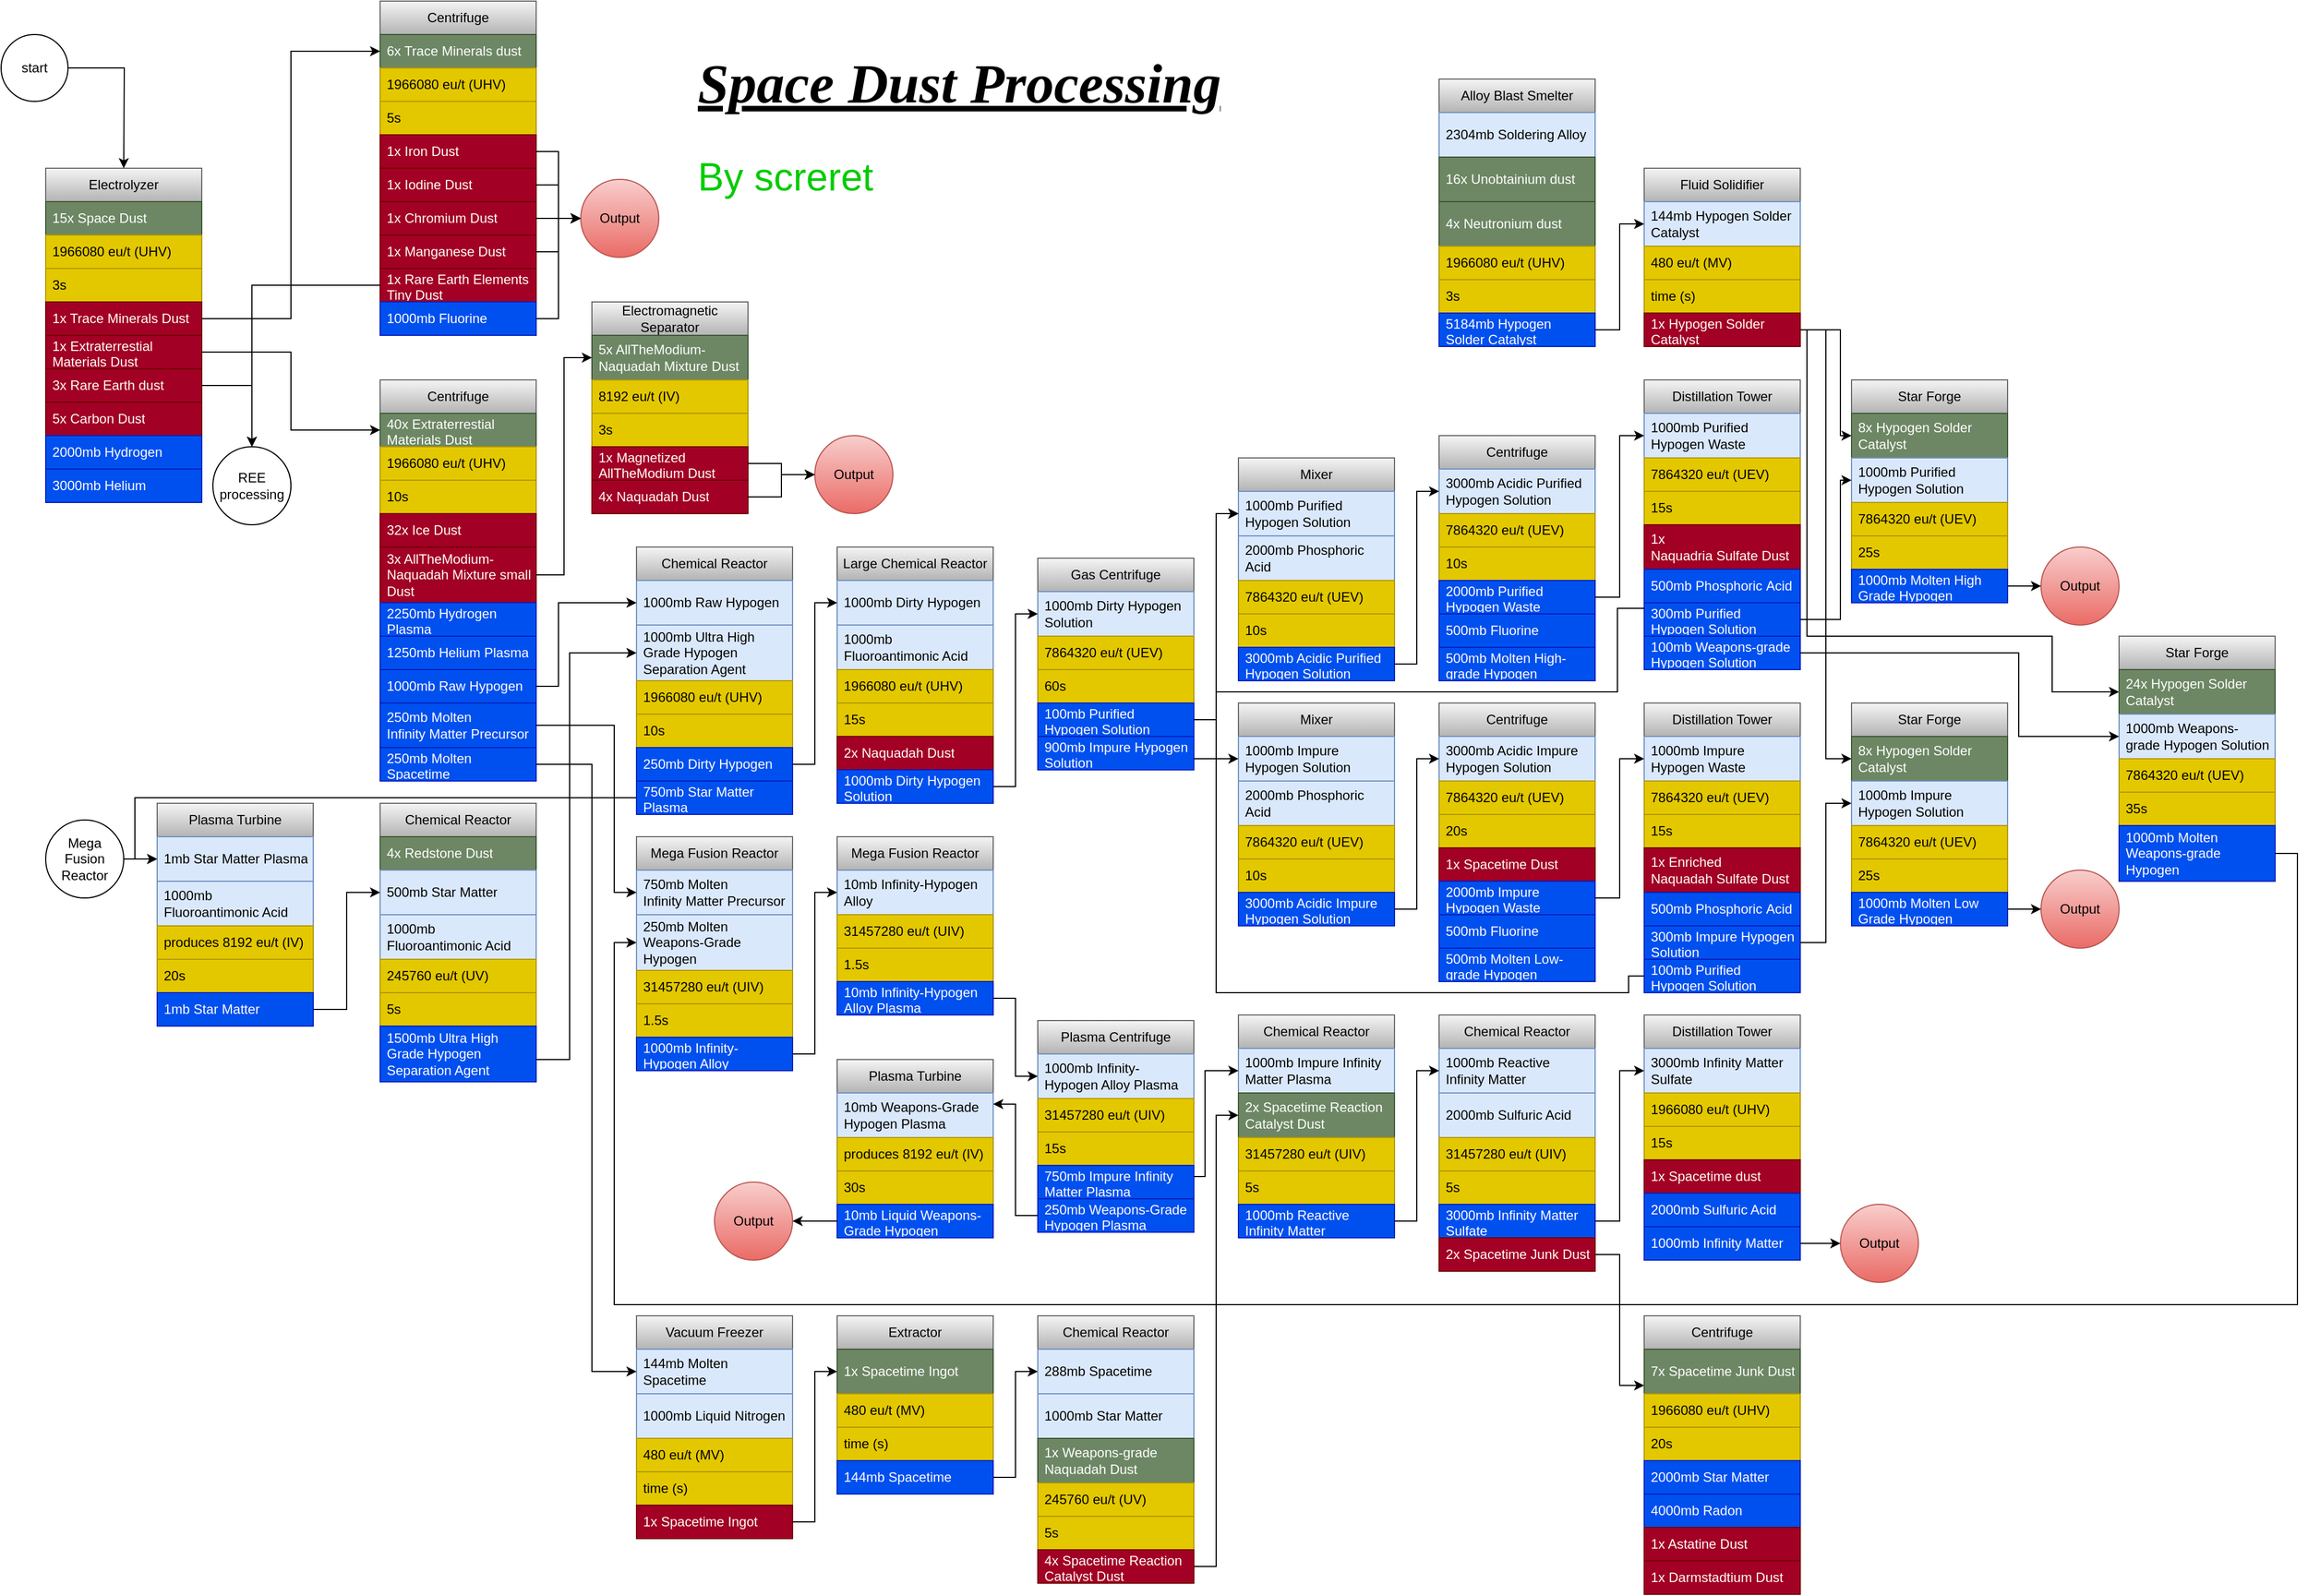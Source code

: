 <mxfile version="22.1.1" type="github">
  <diagram id="C5RBs43oDa-KdzZeNtuy" name="Page-1">
    <mxGraphModel dx="993" dy="518" grid="1" gridSize="10" guides="1" tooltips="1" connect="1" arrows="1" fold="1" page="1" pageScale="1" pageWidth="827" pageHeight="1169" math="0" shadow="0">
      <root>
        <mxCell id="WIyWlLk6GJQsqaUBKTNV-0" />
        <mxCell id="WIyWlLk6GJQsqaUBKTNV-1" parent="WIyWlLk6GJQsqaUBKTNV-0" />
        <mxCell id="7Hfktlou8XyDzRxeF353-0" value="Electrolyzer" style="swimlane;fontStyle=0;childLayout=stackLayout;horizontal=1;startSize=30;horizontalStack=0;resizeParent=1;resizeParentMax=0;resizeLast=0;collapsible=1;marginBottom=0;whiteSpace=wrap;html=1;fillColor=#f5f5f5;gradientColor=#b3b3b3;strokeColor=#666666;" parent="WIyWlLk6GJQsqaUBKTNV-1" vertex="1">
          <mxGeometry x="80" y="160" width="140" height="300" as="geometry" />
        </mxCell>
        <mxCell id="7Hfktlou8XyDzRxeF353-1" value="15x Space Dust" style="text;strokeColor=#3A5431;fillColor=#6d8764;align=left;verticalAlign=middle;spacingLeft=4;spacingRight=4;overflow=hidden;points=[[0,0.5],[1,0.5]];portConstraint=eastwest;rotatable=0;whiteSpace=wrap;html=1;fontColor=#ffffff;" parent="7Hfktlou8XyDzRxeF353-0" vertex="1">
          <mxGeometry y="30" width="140" height="30" as="geometry" />
        </mxCell>
        <mxCell id="7Hfktlou8XyDzRxeF353-2" value="1966080 eu/t (UHV)" style="text;strokeColor=#B09500;fillColor=#e3c800;align=left;verticalAlign=middle;spacingLeft=4;spacingRight=4;overflow=hidden;points=[[0,0.5],[1,0.5]];portConstraint=eastwest;rotatable=0;whiteSpace=wrap;html=1;fontColor=#000000;" parent="7Hfktlou8XyDzRxeF353-0" vertex="1">
          <mxGeometry y="60" width="140" height="30" as="geometry" />
        </mxCell>
        <mxCell id="7Hfktlou8XyDzRxeF353-3" value="3s" style="text;strokeColor=#B09500;fillColor=#e3c800;align=left;verticalAlign=middle;spacingLeft=4;spacingRight=4;overflow=hidden;points=[[0,0.5],[1,0.5]];portConstraint=eastwest;rotatable=0;whiteSpace=wrap;html=1;fontColor=#000000;" parent="7Hfktlou8XyDzRxeF353-0" vertex="1">
          <mxGeometry y="90" width="140" height="30" as="geometry" />
        </mxCell>
        <mxCell id="7Hfktlou8XyDzRxeF353-6" value="1x Trace Minerals Dust" style="text;strokeColor=#6F0000;fillColor=#a20025;align=left;verticalAlign=middle;spacingLeft=4;spacingRight=4;overflow=hidden;points=[[0,0.5],[1,0.5]];portConstraint=eastwest;rotatable=0;whiteSpace=wrap;html=1;fontColor=#ffffff;" parent="7Hfktlou8XyDzRxeF353-0" vertex="1">
          <mxGeometry y="120" width="140" height="30" as="geometry" />
        </mxCell>
        <mxCell id="7Hfktlou8XyDzRxeF353-14" value="1x Extraterrestial Materials Dust" style="text;strokeColor=#6F0000;fillColor=#a20025;align=left;verticalAlign=middle;spacingLeft=4;spacingRight=4;overflow=hidden;points=[[0,0.5],[1,0.5]];portConstraint=eastwest;rotatable=0;whiteSpace=wrap;html=1;fontColor=#ffffff;" parent="7Hfktlou8XyDzRxeF353-0" vertex="1">
          <mxGeometry y="150" width="140" height="30" as="geometry" />
        </mxCell>
        <mxCell id="7Hfktlou8XyDzRxeF353-10" value="3x Rare Earth dust" style="text;strokeColor=#6F0000;fillColor=#a20025;align=left;verticalAlign=middle;spacingLeft=4;spacingRight=4;overflow=hidden;points=[[0,0.5],[1,0.5]];portConstraint=eastwest;rotatable=0;whiteSpace=wrap;html=1;fontColor=#ffffff;" parent="7Hfktlou8XyDzRxeF353-0" vertex="1">
          <mxGeometry y="180" width="140" height="30" as="geometry" />
        </mxCell>
        <mxCell id="7Hfktlou8XyDzRxeF353-9" value="5x Carbon Dust" style="text;strokeColor=#6F0000;fillColor=#a20025;align=left;verticalAlign=middle;spacingLeft=4;spacingRight=4;overflow=hidden;points=[[0,0.5],[1,0.5]];portConstraint=eastwest;rotatable=0;whiteSpace=wrap;html=1;fontColor=#ffffff;" parent="7Hfktlou8XyDzRxeF353-0" vertex="1">
          <mxGeometry y="210" width="140" height="30" as="geometry" />
        </mxCell>
        <mxCell id="7Hfktlou8XyDzRxeF353-11" value="2000mb Hydrogen" style="text;strokeColor=#001DBC;fillColor=#0050ef;align=left;verticalAlign=middle;spacingLeft=4;spacingRight=4;overflow=hidden;points=[[0,0.5],[1,0.5]];portConstraint=eastwest;rotatable=0;whiteSpace=wrap;html=1;fontColor=#ffffff;" parent="7Hfktlou8XyDzRxeF353-0" vertex="1">
          <mxGeometry y="240" width="140" height="30" as="geometry" />
        </mxCell>
        <mxCell id="7Hfktlou8XyDzRxeF353-12" value="3000mb Helium" style="text;strokeColor=#001DBC;fillColor=#0050ef;align=left;verticalAlign=middle;spacingLeft=4;spacingRight=4;overflow=hidden;points=[[0,0.5],[1,0.5]];portConstraint=eastwest;rotatable=0;whiteSpace=wrap;html=1;fontColor=#ffffff;" parent="7Hfktlou8XyDzRxeF353-0" vertex="1">
          <mxGeometry y="270" width="140" height="30" as="geometry" />
        </mxCell>
        <mxCell id="7Hfktlou8XyDzRxeF353-5" style="edgeStyle=orthogonalEdgeStyle;rounded=0;orthogonalLoop=1;jettySize=auto;html=1;" parent="WIyWlLk6GJQsqaUBKTNV-1" source="7Hfktlou8XyDzRxeF353-4" edge="1">
          <mxGeometry relative="1" as="geometry">
            <mxPoint x="150" y="160" as="targetPoint" />
          </mxGeometry>
        </mxCell>
        <mxCell id="7Hfktlou8XyDzRxeF353-4" value="start" style="ellipse;whiteSpace=wrap;html=1;aspect=fixed;" parent="WIyWlLk6GJQsqaUBKTNV-1" vertex="1">
          <mxGeometry x="40" y="40" width="60" height="60" as="geometry" />
        </mxCell>
        <mxCell id="7Hfktlou8XyDzRxeF353-33" value="REE processing" style="ellipse;whiteSpace=wrap;html=1;aspect=fixed;" parent="WIyWlLk6GJQsqaUBKTNV-1" vertex="1">
          <mxGeometry x="230" y="410" width="70" height="70" as="geometry" />
        </mxCell>
        <mxCell id="7Hfktlou8XyDzRxeF353-34" style="edgeStyle=orthogonalEdgeStyle;rounded=0;orthogonalLoop=1;jettySize=auto;html=1;entryX=0.5;entryY=0;entryDx=0;entryDy=0;" parent="WIyWlLk6GJQsqaUBKTNV-1" source="7Hfktlou8XyDzRxeF353-10" target="7Hfktlou8XyDzRxeF353-33" edge="1">
          <mxGeometry relative="1" as="geometry" />
        </mxCell>
        <mxCell id="7Hfktlou8XyDzRxeF353-35" value="Centrifuge" style="swimlane;fontStyle=0;childLayout=stackLayout;horizontal=1;startSize=30;horizontalStack=0;resizeParent=1;resizeParentMax=0;resizeLast=0;collapsible=1;marginBottom=0;whiteSpace=wrap;html=1;fillColor=#f5f5f5;gradientColor=#b3b3b3;strokeColor=#666666;" parent="WIyWlLk6GJQsqaUBKTNV-1" vertex="1">
          <mxGeometry x="380" y="10" width="140" height="300" as="geometry" />
        </mxCell>
        <mxCell id="7Hfktlou8XyDzRxeF353-36" value="6x Trace Minerals dust" style="text;strokeColor=#3A5431;fillColor=#6d8764;align=left;verticalAlign=middle;spacingLeft=4;spacingRight=4;overflow=hidden;points=[[0,0.5],[1,0.5]];portConstraint=eastwest;rotatable=0;whiteSpace=wrap;html=1;fontColor=#ffffff;" parent="7Hfktlou8XyDzRxeF353-35" vertex="1">
          <mxGeometry y="30" width="140" height="30" as="geometry" />
        </mxCell>
        <mxCell id="7Hfktlou8XyDzRxeF353-37" value="1966080 eu/t (UHV)" style="text;strokeColor=#B09500;fillColor=#e3c800;align=left;verticalAlign=middle;spacingLeft=4;spacingRight=4;overflow=hidden;points=[[0,0.5],[1,0.5]];portConstraint=eastwest;rotatable=0;whiteSpace=wrap;html=1;fontColor=#000000;" parent="7Hfktlou8XyDzRxeF353-35" vertex="1">
          <mxGeometry y="60" width="140" height="30" as="geometry" />
        </mxCell>
        <mxCell id="7Hfktlou8XyDzRxeF353-38" value="5s" style="text;strokeColor=#B09500;fillColor=#e3c800;align=left;verticalAlign=middle;spacingLeft=4;spacingRight=4;overflow=hidden;points=[[0,0.5],[1,0.5]];portConstraint=eastwest;rotatable=0;whiteSpace=wrap;html=1;fontColor=#000000;" parent="7Hfktlou8XyDzRxeF353-35" vertex="1">
          <mxGeometry y="90" width="140" height="30" as="geometry" />
        </mxCell>
        <mxCell id="7Hfktlou8XyDzRxeF353-39" value="1x Iron Dust" style="text;strokeColor=#6F0000;fillColor=#a20025;align=left;verticalAlign=middle;spacingLeft=4;spacingRight=4;overflow=hidden;points=[[0,0.5],[1,0.5]];portConstraint=eastwest;rotatable=0;whiteSpace=wrap;html=1;fontColor=#ffffff;" parent="7Hfktlou8XyDzRxeF353-35" vertex="1">
          <mxGeometry y="120" width="140" height="30" as="geometry" />
        </mxCell>
        <mxCell id="7Hfktlou8XyDzRxeF353-41" value="1x Iodine Dust" style="text;strokeColor=#6F0000;fillColor=#a20025;align=left;verticalAlign=middle;spacingLeft=4;spacingRight=4;overflow=hidden;points=[[0,0.5],[1,0.5]];portConstraint=eastwest;rotatable=0;whiteSpace=wrap;html=1;fontColor=#ffffff;" parent="7Hfktlou8XyDzRxeF353-35" vertex="1">
          <mxGeometry y="150" width="140" height="30" as="geometry" />
        </mxCell>
        <mxCell id="7Hfktlou8XyDzRxeF353-42" value="1x Chromium Dust" style="text;strokeColor=#6F0000;fillColor=#a20025;align=left;verticalAlign=middle;spacingLeft=4;spacingRight=4;overflow=hidden;points=[[0,0.5],[1,0.5]];portConstraint=eastwest;rotatable=0;whiteSpace=wrap;html=1;fontColor=#ffffff;" parent="7Hfktlou8XyDzRxeF353-35" vertex="1">
          <mxGeometry y="180" width="140" height="30" as="geometry" />
        </mxCell>
        <mxCell id="7Hfktlou8XyDzRxeF353-47" value="1x Manganese Dust" style="text;strokeColor=#6F0000;fillColor=#a20025;align=left;verticalAlign=middle;spacingLeft=4;spacingRight=4;overflow=hidden;points=[[0,0.5],[1,0.5]];portConstraint=eastwest;rotatable=0;whiteSpace=wrap;html=1;fontColor=#ffffff;" parent="7Hfktlou8XyDzRxeF353-35" vertex="1">
          <mxGeometry y="210" width="140" height="30" as="geometry" />
        </mxCell>
        <mxCell id="7Hfktlou8XyDzRxeF353-48" value="1x Rare Earth Elements Tiny Dust" style="text;strokeColor=#6F0000;fillColor=#a20025;align=left;verticalAlign=middle;spacingLeft=4;spacingRight=4;overflow=hidden;points=[[0,0.5],[1,0.5]];portConstraint=eastwest;rotatable=0;whiteSpace=wrap;html=1;fontColor=#ffffff;" parent="7Hfktlou8XyDzRxeF353-35" vertex="1">
          <mxGeometry y="240" width="140" height="30" as="geometry" />
        </mxCell>
        <mxCell id="7Hfktlou8XyDzRxeF353-40" value="1000mb Fluorine" style="text;strokeColor=#001DBC;fillColor=#0050ef;align=left;verticalAlign=middle;spacingLeft=4;spacingRight=4;overflow=hidden;points=[[0,0.5],[1,0.5]];portConstraint=eastwest;rotatable=0;whiteSpace=wrap;html=1;fontColor=#ffffff;" parent="7Hfktlou8XyDzRxeF353-35" vertex="1">
          <mxGeometry y="270" width="140" height="30" as="geometry" />
        </mxCell>
        <mxCell id="7Hfktlou8XyDzRxeF353-46" style="edgeStyle=orthogonalEdgeStyle;rounded=0;orthogonalLoop=1;jettySize=auto;html=1;entryX=0;entryY=0.5;entryDx=0;entryDy=0;" parent="WIyWlLk6GJQsqaUBKTNV-1" source="7Hfktlou8XyDzRxeF353-6" target="7Hfktlou8XyDzRxeF353-36" edge="1">
          <mxGeometry relative="1" as="geometry" />
        </mxCell>
        <mxCell id="7Hfktlou8XyDzRxeF353-50" value="Centrifuge" style="swimlane;fontStyle=0;childLayout=stackLayout;horizontal=1;startSize=30;horizontalStack=0;resizeParent=1;resizeParentMax=0;resizeLast=0;collapsible=1;marginBottom=0;whiteSpace=wrap;html=1;fillColor=#f5f5f5;gradientColor=#b3b3b3;strokeColor=#666666;" parent="WIyWlLk6GJQsqaUBKTNV-1" vertex="1">
          <mxGeometry x="380" y="350" width="140" height="360" as="geometry" />
        </mxCell>
        <mxCell id="7Hfktlou8XyDzRxeF353-51" value="40x Extraterrestial Materials Dust" style="text;strokeColor=#3A5431;fillColor=#6d8764;align=left;verticalAlign=middle;spacingLeft=4;spacingRight=4;overflow=hidden;points=[[0,0.5],[1,0.5]];portConstraint=eastwest;rotatable=0;whiteSpace=wrap;html=1;fontColor=#ffffff;" parent="7Hfktlou8XyDzRxeF353-50" vertex="1">
          <mxGeometry y="30" width="140" height="30" as="geometry" />
        </mxCell>
        <mxCell id="7Hfktlou8XyDzRxeF353-52" value="1966080 eu/t (UHV)" style="text;strokeColor=#B09500;fillColor=#e3c800;align=left;verticalAlign=middle;spacingLeft=4;spacingRight=4;overflow=hidden;points=[[0,0.5],[1,0.5]];portConstraint=eastwest;rotatable=0;whiteSpace=wrap;html=1;fontColor=#000000;" parent="7Hfktlou8XyDzRxeF353-50" vertex="1">
          <mxGeometry y="60" width="140" height="30" as="geometry" />
        </mxCell>
        <mxCell id="7Hfktlou8XyDzRxeF353-53" value="10s" style="text;strokeColor=#B09500;fillColor=#e3c800;align=left;verticalAlign=middle;spacingLeft=4;spacingRight=4;overflow=hidden;points=[[0,0.5],[1,0.5]];portConstraint=eastwest;rotatable=0;whiteSpace=wrap;html=1;fontColor=#000000;" parent="7Hfktlou8XyDzRxeF353-50" vertex="1">
          <mxGeometry y="90" width="140" height="30" as="geometry" />
        </mxCell>
        <mxCell id="7Hfktlou8XyDzRxeF353-59" value="32x Ice Dust" style="text;strokeColor=#6F0000;fillColor=#a20025;align=left;verticalAlign=middle;spacingLeft=4;spacingRight=4;overflow=hidden;points=[[0,0.5],[1,0.5]];portConstraint=eastwest;rotatable=0;whiteSpace=wrap;html=1;fontColor=#ffffff;" parent="7Hfktlou8XyDzRxeF353-50" vertex="1">
          <mxGeometry y="120" width="140" height="30" as="geometry" />
        </mxCell>
        <mxCell id="7Hfktlou8XyDzRxeF353-64" value="3x AllTheModium-Naquadah Mixture small Dust" style="text;strokeColor=#6F0000;fillColor=#a20025;align=left;verticalAlign=middle;spacingLeft=4;spacingRight=4;overflow=hidden;points=[[0,0.5],[1,0.5]];portConstraint=eastwest;rotatable=0;whiteSpace=wrap;html=1;fontColor=#ffffff;" parent="7Hfktlou8XyDzRxeF353-50" vertex="1">
          <mxGeometry y="150" width="140" height="50" as="geometry" />
        </mxCell>
        <mxCell id="7Hfktlou8XyDzRxeF353-55" value="2250mb Hydrogen Plasma" style="text;strokeColor=#001DBC;fillColor=#0050ef;align=left;verticalAlign=middle;spacingLeft=4;spacingRight=4;overflow=hidden;points=[[0,0.5],[1,0.5]];portConstraint=eastwest;rotatable=0;whiteSpace=wrap;html=1;fontColor=#ffffff;" parent="7Hfktlou8XyDzRxeF353-50" vertex="1">
          <mxGeometry y="200" width="140" height="30" as="geometry" />
        </mxCell>
        <mxCell id="7Hfktlou8XyDzRxeF353-63" value="1250mb Helium Plasma" style="text;strokeColor=#001DBC;fillColor=#0050ef;align=left;verticalAlign=middle;spacingLeft=4;spacingRight=4;overflow=hidden;points=[[0,0.5],[1,0.5]];portConstraint=eastwest;rotatable=0;whiteSpace=wrap;html=1;fontColor=#ffffff;" parent="7Hfktlou8XyDzRxeF353-50" vertex="1">
          <mxGeometry y="230" width="140" height="30" as="geometry" />
        </mxCell>
        <mxCell id="7Hfktlou8XyDzRxeF353-54" value="1000mb Raw Hypogen" style="text;strokeColor=#001DBC;fillColor=#0050ef;align=left;verticalAlign=middle;spacingLeft=4;spacingRight=4;overflow=hidden;points=[[0,0.5],[1,0.5]];portConstraint=eastwest;rotatable=0;whiteSpace=wrap;html=1;fontColor=#ffffff;" parent="7Hfktlou8XyDzRxeF353-50" vertex="1">
          <mxGeometry y="260" width="140" height="30" as="geometry" />
        </mxCell>
        <mxCell id="7Hfktlou8XyDzRxeF353-56" value="250mb Molten Infinity&amp;nbsp;Matter Precursor" style="text;strokeColor=#001DBC;fillColor=#0050ef;align=left;verticalAlign=middle;spacingLeft=4;spacingRight=4;overflow=hidden;points=[[0,0.5],[1,0.5]];portConstraint=eastwest;rotatable=0;whiteSpace=wrap;html=1;fontColor=#ffffff;" parent="7Hfktlou8XyDzRxeF353-50" vertex="1">
          <mxGeometry y="290" width="140" height="40" as="geometry" />
        </mxCell>
        <mxCell id="7Hfktlou8XyDzRxeF353-57" value="250mb Molten Spacetime" style="text;strokeColor=#001DBC;fillColor=#0050ef;align=left;verticalAlign=middle;spacingLeft=4;spacingRight=4;overflow=hidden;points=[[0,0.5],[1,0.5]];portConstraint=eastwest;rotatable=0;whiteSpace=wrap;html=1;fontColor=#ffffff;" parent="7Hfktlou8XyDzRxeF353-50" vertex="1">
          <mxGeometry y="330" width="140" height="30" as="geometry" />
        </mxCell>
        <mxCell id="7Hfktlou8XyDzRxeF353-60" style="edgeStyle=orthogonalEdgeStyle;rounded=0;orthogonalLoop=1;jettySize=auto;html=1;entryX=0;entryY=0.5;entryDx=0;entryDy=0;" parent="WIyWlLk6GJQsqaUBKTNV-1" source="7Hfktlou8XyDzRxeF353-14" target="7Hfktlou8XyDzRxeF353-51" edge="1">
          <mxGeometry relative="1" as="geometry" />
        </mxCell>
        <mxCell id="7Hfktlou8XyDzRxeF353-66" value="Electromagnetic Separator" style="swimlane;fontStyle=0;childLayout=stackLayout;horizontal=1;startSize=30;horizontalStack=0;resizeParent=1;resizeParentMax=0;resizeLast=0;collapsible=1;marginBottom=0;whiteSpace=wrap;html=1;fillColor=#f5f5f5;gradientColor=#b3b3b3;strokeColor=#666666;" parent="WIyWlLk6GJQsqaUBKTNV-1" vertex="1">
          <mxGeometry x="570" y="280" width="140" height="190" as="geometry" />
        </mxCell>
        <mxCell id="7Hfktlou8XyDzRxeF353-67" value="5x AllTheModium-Naquadah Mixture Dust" style="text;strokeColor=#3A5431;fillColor=#6d8764;align=left;verticalAlign=middle;spacingLeft=4;spacingRight=4;overflow=hidden;points=[[0,0.5],[1,0.5]];portConstraint=eastwest;rotatable=0;whiteSpace=wrap;html=1;fontColor=#ffffff;" parent="7Hfktlou8XyDzRxeF353-66" vertex="1">
          <mxGeometry y="30" width="140" height="40" as="geometry" />
        </mxCell>
        <mxCell id="7Hfktlou8XyDzRxeF353-68" value="8192 eu/t (IV)" style="text;strokeColor=#B09500;fillColor=#e3c800;align=left;verticalAlign=middle;spacingLeft=4;spacingRight=4;overflow=hidden;points=[[0,0.5],[1,0.5]];portConstraint=eastwest;rotatable=0;whiteSpace=wrap;html=1;fontColor=#000000;" parent="7Hfktlou8XyDzRxeF353-66" vertex="1">
          <mxGeometry y="70" width="140" height="30" as="geometry" />
        </mxCell>
        <mxCell id="7Hfktlou8XyDzRxeF353-69" value="3s" style="text;strokeColor=#B09500;fillColor=#e3c800;align=left;verticalAlign=middle;spacingLeft=4;spacingRight=4;overflow=hidden;points=[[0,0.5],[1,0.5]];portConstraint=eastwest;rotatable=0;whiteSpace=wrap;html=1;fontColor=#000000;" parent="7Hfktlou8XyDzRxeF353-66" vertex="1">
          <mxGeometry y="100" width="140" height="30" as="geometry" />
        </mxCell>
        <mxCell id="7Hfktlou8XyDzRxeF353-70" value="1x Magnetized AllTheModium Dust" style="text;strokeColor=#6F0000;fillColor=#a20025;align=left;verticalAlign=middle;spacingLeft=4;spacingRight=4;overflow=hidden;points=[[0,0.5],[1,0.5]];portConstraint=eastwest;rotatable=0;whiteSpace=wrap;html=1;fontColor=#ffffff;" parent="7Hfktlou8XyDzRxeF353-66" vertex="1">
          <mxGeometry y="130" width="140" height="30" as="geometry" />
        </mxCell>
        <mxCell id="7Hfktlou8XyDzRxeF353-73" value="4x Naquadah Dust" style="text;strokeColor=#6F0000;fillColor=#a20025;align=left;verticalAlign=middle;spacingLeft=4;spacingRight=4;overflow=hidden;points=[[0,0.5],[1,0.5]];portConstraint=eastwest;rotatable=0;whiteSpace=wrap;html=1;fontColor=#ffffff;" parent="7Hfktlou8XyDzRxeF353-66" vertex="1">
          <mxGeometry y="160" width="140" height="30" as="geometry" />
        </mxCell>
        <mxCell id="7Hfktlou8XyDzRxeF353-78" style="edgeStyle=orthogonalEdgeStyle;rounded=0;orthogonalLoop=1;jettySize=auto;html=1;entryX=0;entryY=0.5;entryDx=0;entryDy=0;" parent="WIyWlLk6GJQsqaUBKTNV-1" source="7Hfktlou8XyDzRxeF353-64" target="7Hfktlou8XyDzRxeF353-67" edge="1">
          <mxGeometry relative="1" as="geometry" />
        </mxCell>
        <mxCell id="7Hfktlou8XyDzRxeF353-96" value="Gas Centrifuge" style="swimlane;fontStyle=0;childLayout=stackLayout;horizontal=1;startSize=30;horizontalStack=0;resizeParent=1;resizeParentMax=0;resizeLast=0;collapsible=1;marginBottom=0;whiteSpace=wrap;html=1;fillColor=#f5f5f5;gradientColor=#b3b3b3;strokeColor=#666666;" parent="WIyWlLk6GJQsqaUBKTNV-1" vertex="1">
          <mxGeometry x="970" y="510" width="140" height="190" as="geometry" />
        </mxCell>
        <mxCell id="7Hfktlou8XyDzRxeF353-97" value="1000mb Dirty Hypogen Solution" style="text;strokeColor=#6c8ebf;fillColor=#dae8fc;align=left;verticalAlign=middle;spacingLeft=4;spacingRight=4;overflow=hidden;points=[[0,0.5],[1,0.5]];portConstraint=eastwest;rotatable=0;whiteSpace=wrap;html=1;" parent="7Hfktlou8XyDzRxeF353-96" vertex="1">
          <mxGeometry y="30" width="140" height="40" as="geometry" />
        </mxCell>
        <mxCell id="7Hfktlou8XyDzRxeF353-98" value="7864320 eu/t (UEV)&amp;nbsp;" style="text;strokeColor=#B09500;fillColor=#e3c800;align=left;verticalAlign=middle;spacingLeft=4;spacingRight=4;overflow=hidden;points=[[0,0.5],[1,0.5]];portConstraint=eastwest;rotatable=0;whiteSpace=wrap;html=1;fontColor=#000000;" parent="7Hfktlou8XyDzRxeF353-96" vertex="1">
          <mxGeometry y="70" width="140" height="30" as="geometry" />
        </mxCell>
        <mxCell id="7Hfktlou8XyDzRxeF353-99" value="60s" style="text;strokeColor=#B09500;fillColor=#e3c800;align=left;verticalAlign=middle;spacingLeft=4;spacingRight=4;overflow=hidden;points=[[0,0.5],[1,0.5]];portConstraint=eastwest;rotatable=0;whiteSpace=wrap;html=1;fontColor=#000000;" parent="7Hfktlou8XyDzRxeF353-96" vertex="1">
          <mxGeometry y="100" width="140" height="30" as="geometry" />
        </mxCell>
        <mxCell id="7Hfktlou8XyDzRxeF353-100" value="100mb Purified Hypogen Solution" style="text;strokeColor=#001DBC;fillColor=#0050ef;align=left;verticalAlign=middle;spacingLeft=4;spacingRight=4;overflow=hidden;points=[[0,0.5],[1,0.5]];portConstraint=eastwest;rotatable=0;whiteSpace=wrap;html=1;fontColor=#ffffff;" parent="7Hfktlou8XyDzRxeF353-96" vertex="1">
          <mxGeometry y="130" width="140" height="30" as="geometry" />
        </mxCell>
        <mxCell id="7Hfktlou8XyDzRxeF353-104" value="900mb Impure Hypogen Solution" style="text;strokeColor=#001DBC;fillColor=#0050ef;align=left;verticalAlign=middle;spacingLeft=4;spacingRight=4;overflow=hidden;points=[[0,0.5],[1,0.5]];portConstraint=eastwest;rotatable=0;whiteSpace=wrap;html=1;fontColor=#ffffff;" parent="7Hfktlou8XyDzRxeF353-96" vertex="1">
          <mxGeometry y="160" width="140" height="30" as="geometry" />
        </mxCell>
        <mxCell id="7Hfktlou8XyDzRxeF353-105" value="Large Chemical Reactor" style="swimlane;fontStyle=0;childLayout=stackLayout;horizontal=1;startSize=30;horizontalStack=0;resizeParent=1;resizeParentMax=0;resizeLast=0;collapsible=1;marginBottom=0;whiteSpace=wrap;html=1;fillColor=#f5f5f5;gradientColor=#b3b3b3;strokeColor=#666666;" parent="WIyWlLk6GJQsqaUBKTNV-1" vertex="1">
          <mxGeometry x="790" y="500" width="140" height="230" as="geometry" />
        </mxCell>
        <mxCell id="7Hfktlou8XyDzRxeF353-106" value="1000mb Dirty Hypogen" style="text;strokeColor=#6c8ebf;fillColor=#dae8fc;align=left;verticalAlign=middle;spacingLeft=4;spacingRight=4;overflow=hidden;points=[[0,0.5],[1,0.5]];portConstraint=eastwest;rotatable=0;whiteSpace=wrap;html=1;" parent="7Hfktlou8XyDzRxeF353-105" vertex="1">
          <mxGeometry y="30" width="140" height="40" as="geometry" />
        </mxCell>
        <mxCell id="7Hfktlou8XyDzRxeF353-110" value="1000mb Fluoroantimonic Acid" style="text;strokeColor=#6c8ebf;fillColor=#dae8fc;align=left;verticalAlign=middle;spacingLeft=4;spacingRight=4;overflow=hidden;points=[[0,0.5],[1,0.5]];portConstraint=eastwest;rotatable=0;whiteSpace=wrap;html=1;" parent="7Hfktlou8XyDzRxeF353-105" vertex="1">
          <mxGeometry y="70" width="140" height="40" as="geometry" />
        </mxCell>
        <mxCell id="7Hfktlou8XyDzRxeF353-107" value="1966080 eu/t (UHV)" style="text;strokeColor=#B09500;fillColor=#e3c800;align=left;verticalAlign=middle;spacingLeft=4;spacingRight=4;overflow=hidden;points=[[0,0.5],[1,0.5]];portConstraint=eastwest;rotatable=0;whiteSpace=wrap;html=1;fontColor=#000000;" parent="7Hfktlou8XyDzRxeF353-105" vertex="1">
          <mxGeometry y="110" width="140" height="30" as="geometry" />
        </mxCell>
        <mxCell id="7Hfktlou8XyDzRxeF353-108" value="15s" style="text;strokeColor=#B09500;fillColor=#e3c800;align=left;verticalAlign=middle;spacingLeft=4;spacingRight=4;overflow=hidden;points=[[0,0.5],[1,0.5]];portConstraint=eastwest;rotatable=0;whiteSpace=wrap;html=1;fontColor=#000000;" parent="7Hfktlou8XyDzRxeF353-105" vertex="1">
          <mxGeometry y="140" width="140" height="30" as="geometry" />
        </mxCell>
        <mxCell id="7Hfktlou8XyDzRxeF353-150" value="2x Naquadah Dust" style="text;strokeColor=#6F0000;fillColor=#a20025;align=left;verticalAlign=middle;spacingLeft=4;spacingRight=4;overflow=hidden;points=[[0,0.5],[1,0.5]];portConstraint=eastwest;rotatable=0;whiteSpace=wrap;html=1;fontColor=#ffffff;" parent="7Hfktlou8XyDzRxeF353-105" vertex="1">
          <mxGeometry y="170" width="140" height="30" as="geometry" />
        </mxCell>
        <mxCell id="7Hfktlou8XyDzRxeF353-109" value="1000mb Dirty Hypogen Solution" style="text;strokeColor=#001DBC;fillColor=#0050ef;align=left;verticalAlign=middle;spacingLeft=4;spacingRight=4;overflow=hidden;points=[[0,0.5],[1,0.5]];portConstraint=eastwest;rotatable=0;whiteSpace=wrap;html=1;fontColor=#ffffff;" parent="7Hfktlou8XyDzRxeF353-105" vertex="1">
          <mxGeometry y="200" width="140" height="30" as="geometry" />
        </mxCell>
        <mxCell id="7Hfktlou8XyDzRxeF353-116" value="Mixer" style="swimlane;fontStyle=0;childLayout=stackLayout;horizontal=1;startSize=30;horizontalStack=0;resizeParent=1;resizeParentMax=0;resizeLast=0;collapsible=1;marginBottom=0;whiteSpace=wrap;html=1;fillColor=#f5f5f5;gradientColor=#b3b3b3;strokeColor=#666666;" parent="WIyWlLk6GJQsqaUBKTNV-1" vertex="1">
          <mxGeometry x="1150" y="420" width="140" height="200" as="geometry" />
        </mxCell>
        <mxCell id="7Hfktlou8XyDzRxeF353-117" value="1000mb Purified Hypogen Solution" style="text;strokeColor=#6c8ebf;fillColor=#dae8fc;align=left;verticalAlign=middle;spacingLeft=4;spacingRight=4;overflow=hidden;points=[[0,0.5],[1,0.5]];portConstraint=eastwest;rotatable=0;whiteSpace=wrap;html=1;" parent="7Hfktlou8XyDzRxeF353-116" vertex="1">
          <mxGeometry y="30" width="140" height="40" as="geometry" />
        </mxCell>
        <mxCell id="7Hfktlou8XyDzRxeF353-124" value="2000mb Phosphoric Acid" style="text;strokeColor=#6c8ebf;fillColor=#dae8fc;align=left;verticalAlign=middle;spacingLeft=4;spacingRight=4;overflow=hidden;points=[[0,0.5],[1,0.5]];portConstraint=eastwest;rotatable=0;whiteSpace=wrap;html=1;" parent="7Hfktlou8XyDzRxeF353-116" vertex="1">
          <mxGeometry y="70" width="140" height="40" as="geometry" />
        </mxCell>
        <mxCell id="7Hfktlou8XyDzRxeF353-118" value="7864320 eu/t (UEV)&amp;nbsp;" style="text;strokeColor=#B09500;fillColor=#e3c800;align=left;verticalAlign=middle;spacingLeft=4;spacingRight=4;overflow=hidden;points=[[0,0.5],[1,0.5]];portConstraint=eastwest;rotatable=0;whiteSpace=wrap;html=1;fontColor=#000000;" parent="7Hfktlou8XyDzRxeF353-116" vertex="1">
          <mxGeometry y="110" width="140" height="30" as="geometry" />
        </mxCell>
        <mxCell id="7Hfktlou8XyDzRxeF353-119" value="10s" style="text;strokeColor=#B09500;fillColor=#e3c800;align=left;verticalAlign=middle;spacingLeft=4;spacingRight=4;overflow=hidden;points=[[0,0.5],[1,0.5]];portConstraint=eastwest;rotatable=0;whiteSpace=wrap;html=1;fontColor=#000000;" parent="7Hfktlou8XyDzRxeF353-116" vertex="1">
          <mxGeometry y="140" width="140" height="30" as="geometry" />
        </mxCell>
        <mxCell id="7Hfktlou8XyDzRxeF353-120" value="3000mb Acidic Purified Hypogen Solution" style="text;strokeColor=#001DBC;fillColor=#0050ef;align=left;verticalAlign=middle;spacingLeft=4;spacingRight=4;overflow=hidden;points=[[0,0.5],[1,0.5]];portConstraint=eastwest;rotatable=0;whiteSpace=wrap;html=1;fontColor=#ffffff;" parent="7Hfktlou8XyDzRxeF353-116" vertex="1">
          <mxGeometry y="170" width="140" height="30" as="geometry" />
        </mxCell>
        <mxCell id="7Hfktlou8XyDzRxeF353-123" style="edgeStyle=orthogonalEdgeStyle;rounded=0;orthogonalLoop=1;jettySize=auto;html=1;" parent="WIyWlLk6GJQsqaUBKTNV-1" source="7Hfktlou8XyDzRxeF353-100" target="7Hfktlou8XyDzRxeF353-117" edge="1">
          <mxGeometry relative="1" as="geometry">
            <Array as="points">
              <mxPoint x="1130" y="655" />
              <mxPoint x="1130" y="470" />
            </Array>
          </mxGeometry>
        </mxCell>
        <mxCell id="7Hfktlou8XyDzRxeF353-125" value="Centrifuge" style="swimlane;fontStyle=0;childLayout=stackLayout;horizontal=1;startSize=30;horizontalStack=0;resizeParent=1;resizeParentMax=0;resizeLast=0;collapsible=1;marginBottom=0;whiteSpace=wrap;html=1;fillColor=#f5f5f5;gradientColor=#b3b3b3;strokeColor=#666666;" parent="WIyWlLk6GJQsqaUBKTNV-1" vertex="1">
          <mxGeometry x="1330" y="400" width="140" height="220" as="geometry" />
        </mxCell>
        <mxCell id="7Hfktlou8XyDzRxeF353-126" value="3000mb Acidic Purified Hypogen Solution" style="text;strokeColor=#6c8ebf;fillColor=#dae8fc;align=left;verticalAlign=middle;spacingLeft=4;spacingRight=4;overflow=hidden;points=[[0,0.5],[1,0.5]];portConstraint=eastwest;rotatable=0;whiteSpace=wrap;html=1;" parent="7Hfktlou8XyDzRxeF353-125" vertex="1">
          <mxGeometry y="30" width="140" height="40" as="geometry" />
        </mxCell>
        <mxCell id="7Hfktlou8XyDzRxeF353-128" value="7864320 eu/t (UEV)&amp;nbsp;" style="text;strokeColor=#B09500;fillColor=#e3c800;align=left;verticalAlign=middle;spacingLeft=4;spacingRight=4;overflow=hidden;points=[[0,0.5],[1,0.5]];portConstraint=eastwest;rotatable=0;whiteSpace=wrap;html=1;fontColor=#000000;" parent="7Hfktlou8XyDzRxeF353-125" vertex="1">
          <mxGeometry y="70" width="140" height="30" as="geometry" />
        </mxCell>
        <mxCell id="7Hfktlou8XyDzRxeF353-129" value="10s" style="text;strokeColor=#B09500;fillColor=#e3c800;align=left;verticalAlign=middle;spacingLeft=4;spacingRight=4;overflow=hidden;points=[[0,0.5],[1,0.5]];portConstraint=eastwest;rotatable=0;whiteSpace=wrap;html=1;fontColor=#000000;" parent="7Hfktlou8XyDzRxeF353-125" vertex="1">
          <mxGeometry y="100" width="140" height="30" as="geometry" />
        </mxCell>
        <mxCell id="7Hfktlou8XyDzRxeF353-130" value="2000mb Purified Hypogen Waste" style="text;strokeColor=#001DBC;fillColor=#0050ef;align=left;verticalAlign=middle;spacingLeft=4;spacingRight=4;overflow=hidden;points=[[0,0.5],[1,0.5]];portConstraint=eastwest;rotatable=0;whiteSpace=wrap;html=1;fontColor=#ffffff;" parent="7Hfktlou8XyDzRxeF353-125" vertex="1">
          <mxGeometry y="130" width="140" height="30" as="geometry" />
        </mxCell>
        <mxCell id="7Hfktlou8XyDzRxeF353-133" value="500mb Fluorine" style="text;strokeColor=#001DBC;fillColor=#0050ef;align=left;verticalAlign=middle;spacingLeft=4;spacingRight=4;overflow=hidden;points=[[0,0.5],[1,0.5]];portConstraint=eastwest;rotatable=0;whiteSpace=wrap;html=1;fontColor=#ffffff;" parent="7Hfktlou8XyDzRxeF353-125" vertex="1">
          <mxGeometry y="160" width="140" height="30" as="geometry" />
        </mxCell>
        <mxCell id="7Hfktlou8XyDzRxeF353-134" value="500mb Molten High-grade Hypogen" style="text;strokeColor=#001DBC;fillColor=#0050ef;align=left;verticalAlign=middle;spacingLeft=4;spacingRight=4;overflow=hidden;points=[[0,0.5],[1,0.5]];portConstraint=eastwest;rotatable=0;whiteSpace=wrap;html=1;fontColor=#ffffff;" parent="7Hfktlou8XyDzRxeF353-125" vertex="1">
          <mxGeometry y="190" width="140" height="30" as="geometry" />
        </mxCell>
        <mxCell id="7Hfktlou8XyDzRxeF353-132" style="edgeStyle=orthogonalEdgeStyle;rounded=0;orthogonalLoop=1;jettySize=auto;html=1;" parent="WIyWlLk6GJQsqaUBKTNV-1" source="7Hfktlou8XyDzRxeF353-120" target="7Hfktlou8XyDzRxeF353-126" edge="1">
          <mxGeometry relative="1" as="geometry" />
        </mxCell>
        <mxCell id="7Hfktlou8XyDzRxeF353-135" value="Mixer" style="swimlane;fontStyle=0;childLayout=stackLayout;horizontal=1;startSize=30;horizontalStack=0;resizeParent=1;resizeParentMax=0;resizeLast=0;collapsible=1;marginBottom=0;whiteSpace=wrap;html=1;fillColor=#f5f5f5;gradientColor=#b3b3b3;strokeColor=#666666;" parent="WIyWlLk6GJQsqaUBKTNV-1" vertex="1">
          <mxGeometry x="1150" y="640" width="140" height="200" as="geometry" />
        </mxCell>
        <mxCell id="7Hfktlou8XyDzRxeF353-136" value="1000mb Impure Hypogen Solution" style="text;strokeColor=#6c8ebf;fillColor=#dae8fc;align=left;verticalAlign=middle;spacingLeft=4;spacingRight=4;overflow=hidden;points=[[0,0.5],[1,0.5]];portConstraint=eastwest;rotatable=0;whiteSpace=wrap;html=1;" parent="7Hfktlou8XyDzRxeF353-135" vertex="1">
          <mxGeometry y="30" width="140" height="40" as="geometry" />
        </mxCell>
        <mxCell id="7Hfktlou8XyDzRxeF353-137" value="2000mb Phosphoric Acid" style="text;strokeColor=#6c8ebf;fillColor=#dae8fc;align=left;verticalAlign=middle;spacingLeft=4;spacingRight=4;overflow=hidden;points=[[0,0.5],[1,0.5]];portConstraint=eastwest;rotatable=0;whiteSpace=wrap;html=1;" parent="7Hfktlou8XyDzRxeF353-135" vertex="1">
          <mxGeometry y="70" width="140" height="40" as="geometry" />
        </mxCell>
        <mxCell id="7Hfktlou8XyDzRxeF353-138" value="7864320 eu/t (UEV)&amp;nbsp;" style="text;strokeColor=#B09500;fillColor=#e3c800;align=left;verticalAlign=middle;spacingLeft=4;spacingRight=4;overflow=hidden;points=[[0,0.5],[1,0.5]];portConstraint=eastwest;rotatable=0;whiteSpace=wrap;html=1;fontColor=#000000;" parent="7Hfktlou8XyDzRxeF353-135" vertex="1">
          <mxGeometry y="110" width="140" height="30" as="geometry" />
        </mxCell>
        <mxCell id="7Hfktlou8XyDzRxeF353-139" value="10s" style="text;strokeColor=#B09500;fillColor=#e3c800;align=left;verticalAlign=middle;spacingLeft=4;spacingRight=4;overflow=hidden;points=[[0,0.5],[1,0.5]];portConstraint=eastwest;rotatable=0;whiteSpace=wrap;html=1;fontColor=#000000;" parent="7Hfktlou8XyDzRxeF353-135" vertex="1">
          <mxGeometry y="140" width="140" height="30" as="geometry" />
        </mxCell>
        <mxCell id="7Hfktlou8XyDzRxeF353-140" value="3000mb Acidic Impure Hypogen Solution" style="text;strokeColor=#001DBC;fillColor=#0050ef;align=left;verticalAlign=middle;spacingLeft=4;spacingRight=4;overflow=hidden;points=[[0,0.5],[1,0.5]];portConstraint=eastwest;rotatable=0;whiteSpace=wrap;html=1;fontColor=#ffffff;" parent="7Hfktlou8XyDzRxeF353-135" vertex="1">
          <mxGeometry y="170" width="140" height="30" as="geometry" />
        </mxCell>
        <mxCell id="7Hfktlou8XyDzRxeF353-141" style="edgeStyle=orthogonalEdgeStyle;rounded=0;orthogonalLoop=1;jettySize=auto;html=1;shadow=0;jumpStyle=none;startArrow=none;startFill=0;strokeColor=default;targetPerimeterSpacing=0;" parent="WIyWlLk6GJQsqaUBKTNV-1" source="7Hfktlou8XyDzRxeF353-104" target="7Hfktlou8XyDzRxeF353-136" edge="1">
          <mxGeometry relative="1" as="geometry">
            <Array as="points">
              <mxPoint x="1130" y="690" />
              <mxPoint x="1130" y="690" />
            </Array>
          </mxGeometry>
        </mxCell>
        <mxCell id="7Hfktlou8XyDzRxeF353-151" style="edgeStyle=orthogonalEdgeStyle;rounded=0;orthogonalLoop=1;jettySize=auto;html=1;entryX=0;entryY=0.5;entryDx=0;entryDy=0;" parent="WIyWlLk6GJQsqaUBKTNV-1" source="7Hfktlou8XyDzRxeF353-109" target="7Hfktlou8XyDzRxeF353-97" edge="1">
          <mxGeometry relative="1" as="geometry" />
        </mxCell>
        <mxCell id="7Hfktlou8XyDzRxeF353-152" value="Centrifuge" style="swimlane;fontStyle=0;childLayout=stackLayout;horizontal=1;startSize=30;horizontalStack=0;resizeParent=1;resizeParentMax=0;resizeLast=0;collapsible=1;marginBottom=0;whiteSpace=wrap;html=1;fillColor=#f5f5f5;gradientColor=#b3b3b3;strokeColor=#666666;" parent="WIyWlLk6GJQsqaUBKTNV-1" vertex="1">
          <mxGeometry x="1330" y="640" width="140" height="250" as="geometry" />
        </mxCell>
        <mxCell id="7Hfktlou8XyDzRxeF353-153" value="3000mb Acidic Impure Hypogen Solution" style="text;strokeColor=#6c8ebf;fillColor=#dae8fc;align=left;verticalAlign=middle;spacingLeft=4;spacingRight=4;overflow=hidden;points=[[0,0.5],[1,0.5]];portConstraint=eastwest;rotatable=0;whiteSpace=wrap;html=1;" parent="7Hfktlou8XyDzRxeF353-152" vertex="1">
          <mxGeometry y="30" width="140" height="40" as="geometry" />
        </mxCell>
        <mxCell id="7Hfktlou8XyDzRxeF353-154" value="7864320 eu/t (UEV)&amp;nbsp;" style="text;strokeColor=#B09500;fillColor=#e3c800;align=left;verticalAlign=middle;spacingLeft=4;spacingRight=4;overflow=hidden;points=[[0,0.5],[1,0.5]];portConstraint=eastwest;rotatable=0;whiteSpace=wrap;html=1;fontColor=#000000;" parent="7Hfktlou8XyDzRxeF353-152" vertex="1">
          <mxGeometry y="70" width="140" height="30" as="geometry" />
        </mxCell>
        <mxCell id="7Hfktlou8XyDzRxeF353-155" value="20s" style="text;strokeColor=#B09500;fillColor=#e3c800;align=left;verticalAlign=middle;spacingLeft=4;spacingRight=4;overflow=hidden;points=[[0,0.5],[1,0.5]];portConstraint=eastwest;rotatable=0;whiteSpace=wrap;html=1;fontColor=#000000;" parent="7Hfktlou8XyDzRxeF353-152" vertex="1">
          <mxGeometry y="100" width="140" height="30" as="geometry" />
        </mxCell>
        <mxCell id="7Hfktlou8XyDzRxeF353-161" value="1x Spacetime Dust" style="text;strokeColor=#6F0000;fillColor=#a20025;align=left;verticalAlign=middle;spacingLeft=4;spacingRight=4;overflow=hidden;points=[[0,0.5],[1,0.5]];portConstraint=eastwest;rotatable=0;whiteSpace=wrap;html=1;fontColor=#ffffff;" parent="7Hfktlou8XyDzRxeF353-152" vertex="1">
          <mxGeometry y="130" width="140" height="30" as="geometry" />
        </mxCell>
        <mxCell id="7Hfktlou8XyDzRxeF353-156" value="2000mb Impure Hypogen Waste" style="text;strokeColor=#001DBC;fillColor=#0050ef;align=left;verticalAlign=middle;spacingLeft=4;spacingRight=4;overflow=hidden;points=[[0,0.5],[1,0.5]];portConstraint=eastwest;rotatable=0;whiteSpace=wrap;html=1;fontColor=#ffffff;" parent="7Hfktlou8XyDzRxeF353-152" vertex="1">
          <mxGeometry y="160" width="140" height="30" as="geometry" />
        </mxCell>
        <mxCell id="7Hfktlou8XyDzRxeF353-157" value="500mb Fluorine" style="text;strokeColor=#001DBC;fillColor=#0050ef;align=left;verticalAlign=middle;spacingLeft=4;spacingRight=4;overflow=hidden;points=[[0,0.5],[1,0.5]];portConstraint=eastwest;rotatable=0;whiteSpace=wrap;html=1;fontColor=#ffffff;" parent="7Hfktlou8XyDzRxeF353-152" vertex="1">
          <mxGeometry y="190" width="140" height="30" as="geometry" />
        </mxCell>
        <mxCell id="7Hfktlou8XyDzRxeF353-158" value="500mb Molten Low-grade Hypogen" style="text;strokeColor=#001DBC;fillColor=#0050ef;align=left;verticalAlign=middle;spacingLeft=4;spacingRight=4;overflow=hidden;points=[[0,0.5],[1,0.5]];portConstraint=eastwest;rotatable=0;whiteSpace=wrap;html=1;fontColor=#ffffff;" parent="7Hfktlou8XyDzRxeF353-152" vertex="1">
          <mxGeometry y="220" width="140" height="30" as="geometry" />
        </mxCell>
        <mxCell id="7Hfktlou8XyDzRxeF353-159" style="edgeStyle=orthogonalEdgeStyle;rounded=0;orthogonalLoop=1;jettySize=auto;html=1;entryX=0;entryY=0.5;entryDx=0;entryDy=0;" parent="WIyWlLk6GJQsqaUBKTNV-1" source="7Hfktlou8XyDzRxeF353-140" target="7Hfktlou8XyDzRxeF353-153" edge="1">
          <mxGeometry relative="1" as="geometry" />
        </mxCell>
        <mxCell id="7Hfktlou8XyDzRxeF353-164" value="Chemical Reactor" style="swimlane;fontStyle=0;childLayout=stackLayout;horizontal=1;startSize=30;horizontalStack=0;resizeParent=1;resizeParentMax=0;resizeLast=0;collapsible=1;marginBottom=0;whiteSpace=wrap;html=1;fillColor=#f5f5f5;gradientColor=#b3b3b3;strokeColor=#666666;" parent="WIyWlLk6GJQsqaUBKTNV-1" vertex="1">
          <mxGeometry x="610" y="500" width="140" height="240" as="geometry" />
        </mxCell>
        <mxCell id="7Hfktlou8XyDzRxeF353-165" value="1000mb Raw Hypogen" style="text;strokeColor=#6c8ebf;fillColor=#dae8fc;align=left;verticalAlign=middle;spacingLeft=4;spacingRight=4;overflow=hidden;points=[[0,0.5],[1,0.5]];portConstraint=eastwest;rotatable=0;whiteSpace=wrap;html=1;" parent="7Hfktlou8XyDzRxeF353-164" vertex="1">
          <mxGeometry y="30" width="140" height="40" as="geometry" />
        </mxCell>
        <mxCell id="7Hfktlou8XyDzRxeF353-166" value="1000mb Ultra High Grade Hypogen Separation Agent" style="text;strokeColor=#6c8ebf;fillColor=#dae8fc;align=left;verticalAlign=middle;spacingLeft=4;spacingRight=4;overflow=hidden;points=[[0,0.5],[1,0.5]];portConstraint=eastwest;rotatable=0;whiteSpace=wrap;html=1;" parent="7Hfktlou8XyDzRxeF353-164" vertex="1">
          <mxGeometry y="70" width="140" height="50" as="geometry" />
        </mxCell>
        <mxCell id="7Hfktlou8XyDzRxeF353-167" value="1966080 eu/t (UHV)" style="text;strokeColor=#B09500;fillColor=#e3c800;align=left;verticalAlign=middle;spacingLeft=4;spacingRight=4;overflow=hidden;points=[[0,0.5],[1,0.5]];portConstraint=eastwest;rotatable=0;whiteSpace=wrap;html=1;fontColor=#000000;" parent="7Hfktlou8XyDzRxeF353-164" vertex="1">
          <mxGeometry y="120" width="140" height="30" as="geometry" />
        </mxCell>
        <mxCell id="7Hfktlou8XyDzRxeF353-168" value="10s" style="text;strokeColor=#B09500;fillColor=#e3c800;align=left;verticalAlign=middle;spacingLeft=4;spacingRight=4;overflow=hidden;points=[[0,0.5],[1,0.5]];portConstraint=eastwest;rotatable=0;whiteSpace=wrap;html=1;fontColor=#000000;" parent="7Hfktlou8XyDzRxeF353-164" vertex="1">
          <mxGeometry y="150" width="140" height="30" as="geometry" />
        </mxCell>
        <mxCell id="7Hfktlou8XyDzRxeF353-170" value="250mb Dirty Hypogen" style="text;strokeColor=#001DBC;fillColor=#0050ef;align=left;verticalAlign=middle;spacingLeft=4;spacingRight=4;overflow=hidden;points=[[0,0.5],[1,0.5]];portConstraint=eastwest;rotatable=0;whiteSpace=wrap;html=1;fontColor=#ffffff;" parent="7Hfktlou8XyDzRxeF353-164" vertex="1">
          <mxGeometry y="180" width="140" height="30" as="geometry" />
        </mxCell>
        <mxCell id="7Hfktlou8XyDzRxeF353-173" value="750mb Star Matter Plasma" style="text;strokeColor=#001DBC;fillColor=#0050ef;align=left;verticalAlign=middle;spacingLeft=4;spacingRight=4;overflow=hidden;points=[[0,0.5],[1,0.5]];portConstraint=eastwest;rotatable=0;whiteSpace=wrap;html=1;fontColor=#ffffff;" parent="7Hfktlou8XyDzRxeF353-164" vertex="1">
          <mxGeometry y="210" width="140" height="30" as="geometry" />
        </mxCell>
        <mxCell id="7Hfktlou8XyDzRxeF353-171" style="edgeStyle=orthogonalEdgeStyle;rounded=0;orthogonalLoop=1;jettySize=auto;html=1;" parent="WIyWlLk6GJQsqaUBKTNV-1" source="7Hfktlou8XyDzRxeF353-54" target="7Hfktlou8XyDzRxeF353-165" edge="1">
          <mxGeometry relative="1" as="geometry">
            <Array as="points">
              <mxPoint x="540" y="625" />
              <mxPoint x="540" y="550" />
            </Array>
          </mxGeometry>
        </mxCell>
        <mxCell id="7Hfktlou8XyDzRxeF353-175" style="edgeStyle=orthogonalEdgeStyle;rounded=0;orthogonalLoop=1;jettySize=auto;html=1;entryX=0;entryY=0.5;entryDx=0;entryDy=0;" parent="WIyWlLk6GJQsqaUBKTNV-1" source="7Hfktlou8XyDzRxeF353-170" target="7Hfktlou8XyDzRxeF353-106" edge="1">
          <mxGeometry relative="1" as="geometry" />
        </mxCell>
        <mxCell id="7Hfktlou8XyDzRxeF353-182" value="Chemical Reactor" style="swimlane;fontStyle=0;childLayout=stackLayout;horizontal=1;startSize=30;horizontalStack=0;resizeParent=1;resizeParentMax=0;resizeLast=0;collapsible=1;marginBottom=0;whiteSpace=wrap;html=1;fillColor=#f5f5f5;gradientColor=#b3b3b3;strokeColor=#666666;" parent="WIyWlLk6GJQsqaUBKTNV-1" vertex="1">
          <mxGeometry x="380" y="730" width="140" height="250" as="geometry" />
        </mxCell>
        <mxCell id="7Hfktlou8XyDzRxeF353-189" value="4x Redstone Dust" style="text;strokeColor=#3A5431;fillColor=#6d8764;align=left;verticalAlign=middle;spacingLeft=4;spacingRight=4;overflow=hidden;points=[[0,0.5],[1,0.5]];portConstraint=eastwest;rotatable=0;whiteSpace=wrap;html=1;fontColor=#ffffff;" parent="7Hfktlou8XyDzRxeF353-182" vertex="1">
          <mxGeometry y="30" width="140" height="30" as="geometry" />
        </mxCell>
        <mxCell id="7Hfktlou8XyDzRxeF353-183" value="500mb Star Matter" style="text;strokeColor=#6c8ebf;fillColor=#dae8fc;align=left;verticalAlign=middle;spacingLeft=4;spacingRight=4;overflow=hidden;points=[[0,0.5],[1,0.5]];portConstraint=eastwest;rotatable=0;whiteSpace=wrap;html=1;" parent="7Hfktlou8XyDzRxeF353-182" vertex="1">
          <mxGeometry y="60" width="140" height="40" as="geometry" />
        </mxCell>
        <mxCell id="7Hfktlou8XyDzRxeF353-184" value="1000mb Fluoroantimonic Acid" style="text;strokeColor=#6c8ebf;fillColor=#dae8fc;align=left;verticalAlign=middle;spacingLeft=4;spacingRight=4;overflow=hidden;points=[[0,0.5],[1,0.5]];portConstraint=eastwest;rotatable=0;whiteSpace=wrap;html=1;" parent="7Hfktlou8XyDzRxeF353-182" vertex="1">
          <mxGeometry y="100" width="140" height="40" as="geometry" />
        </mxCell>
        <mxCell id="7Hfktlou8XyDzRxeF353-185" value="245760 eu/t (UV)" style="text;strokeColor=#B09500;fillColor=#e3c800;align=left;verticalAlign=middle;spacingLeft=4;spacingRight=4;overflow=hidden;points=[[0,0.5],[1,0.5]];portConstraint=eastwest;rotatable=0;whiteSpace=wrap;html=1;fontColor=#000000;" parent="7Hfktlou8XyDzRxeF353-182" vertex="1">
          <mxGeometry y="140" width="140" height="30" as="geometry" />
        </mxCell>
        <mxCell id="7Hfktlou8XyDzRxeF353-186" value="5s" style="text;strokeColor=#B09500;fillColor=#e3c800;align=left;verticalAlign=middle;spacingLeft=4;spacingRight=4;overflow=hidden;points=[[0,0.5],[1,0.5]];portConstraint=eastwest;rotatable=0;whiteSpace=wrap;html=1;fontColor=#000000;" parent="7Hfktlou8XyDzRxeF353-182" vertex="1">
          <mxGeometry y="170" width="140" height="30" as="geometry" />
        </mxCell>
        <mxCell id="7Hfktlou8XyDzRxeF353-188" value="1500mb Ultra High Grade Hypogen Separation Agent" style="text;strokeColor=#001DBC;fillColor=#0050ef;align=left;verticalAlign=middle;spacingLeft=4;spacingRight=4;overflow=hidden;points=[[0,0.5],[1,0.5]];portConstraint=eastwest;rotatable=0;whiteSpace=wrap;html=1;fontColor=#ffffff;" parent="7Hfktlou8XyDzRxeF353-182" vertex="1">
          <mxGeometry y="200" width="140" height="50" as="geometry" />
        </mxCell>
        <mxCell id="7Hfktlou8XyDzRxeF353-190" style="edgeStyle=orthogonalEdgeStyle;rounded=0;orthogonalLoop=1;jettySize=auto;html=1;entryX=0;entryY=0.5;entryDx=0;entryDy=0;" parent="WIyWlLk6GJQsqaUBKTNV-1" source="7Hfktlou8XyDzRxeF353-188" target="7Hfktlou8XyDzRxeF353-166" edge="1">
          <mxGeometry relative="1" as="geometry">
            <Array as="points">
              <mxPoint x="550" y="960" />
              <mxPoint x="550" y="595" />
            </Array>
          </mxGeometry>
        </mxCell>
        <mxCell id="7Hfktlou8XyDzRxeF353-193" value="Distillation Tower" style="swimlane;fontStyle=0;childLayout=stackLayout;horizontal=1;startSize=30;horizontalStack=0;resizeParent=1;resizeParentMax=0;resizeLast=0;collapsible=1;marginBottom=0;whiteSpace=wrap;html=1;fillColor=#f5f5f5;gradientColor=#b3b3b3;strokeColor=#666666;" parent="WIyWlLk6GJQsqaUBKTNV-1" vertex="1">
          <mxGeometry x="1514" y="350" width="140" height="260" as="geometry" />
        </mxCell>
        <mxCell id="7Hfktlou8XyDzRxeF353-194" value="1000mb Purified Hypogen Waste" style="text;strokeColor=#6c8ebf;fillColor=#dae8fc;align=left;verticalAlign=middle;spacingLeft=4;spacingRight=4;overflow=hidden;points=[[0,0.5],[1,0.5]];portConstraint=eastwest;rotatable=0;whiteSpace=wrap;html=1;" parent="7Hfktlou8XyDzRxeF353-193" vertex="1">
          <mxGeometry y="30" width="140" height="40" as="geometry" />
        </mxCell>
        <mxCell id="7Hfktlou8XyDzRxeF353-195" value="7864320 eu/t (UEV)&amp;nbsp;" style="text;strokeColor=#B09500;fillColor=#e3c800;align=left;verticalAlign=middle;spacingLeft=4;spacingRight=4;overflow=hidden;points=[[0,0.5],[1,0.5]];portConstraint=eastwest;rotatable=0;whiteSpace=wrap;html=1;fontColor=#000000;" parent="7Hfktlou8XyDzRxeF353-193" vertex="1">
          <mxGeometry y="70" width="140" height="30" as="geometry" />
        </mxCell>
        <mxCell id="7Hfktlou8XyDzRxeF353-196" value="15s" style="text;strokeColor=#B09500;fillColor=#e3c800;align=left;verticalAlign=middle;spacingLeft=4;spacingRight=4;overflow=hidden;points=[[0,0.5],[1,0.5]];portConstraint=eastwest;rotatable=0;whiteSpace=wrap;html=1;fontColor=#000000;" parent="7Hfktlou8XyDzRxeF353-193" vertex="1">
          <mxGeometry y="100" width="140" height="30" as="geometry" />
        </mxCell>
        <mxCell id="7Hfktlou8XyDzRxeF353-200" value="1x Naquadria&amp;nbsp;Sulfate&amp;nbsp;&lt;span style=&quot;background-color: initial;&quot;&gt;Dust&lt;/span&gt;" style="text;strokeColor=#6F0000;fillColor=#a20025;align=left;verticalAlign=middle;spacingLeft=4;spacingRight=4;overflow=hidden;points=[[0,0.5],[1,0.5]];portConstraint=eastwest;rotatable=0;whiteSpace=wrap;html=1;fontColor=#ffffff;" parent="7Hfktlou8XyDzRxeF353-193" vertex="1">
          <mxGeometry y="130" width="140" height="40" as="geometry" />
        </mxCell>
        <mxCell id="7Hfktlou8XyDzRxeF353-197" value="500mb&amp;nbsp;Phosphoric&amp;nbsp;Acid" style="text;strokeColor=#001DBC;fillColor=#0050ef;align=left;verticalAlign=middle;spacingLeft=4;spacingRight=4;overflow=hidden;points=[[0,0.5],[1,0.5]];portConstraint=eastwest;rotatable=0;whiteSpace=wrap;html=1;fontColor=#ffffff;" parent="7Hfktlou8XyDzRxeF353-193" vertex="1">
          <mxGeometry y="170" width="140" height="30" as="geometry" />
        </mxCell>
        <mxCell id="7Hfktlou8XyDzRxeF353-198" value="300mb Purified Hypogen Solution" style="text;strokeColor=#001DBC;fillColor=#0050ef;align=left;verticalAlign=middle;spacingLeft=4;spacingRight=4;overflow=hidden;points=[[0,0.5],[1,0.5]];portConstraint=eastwest;rotatable=0;whiteSpace=wrap;html=1;fontColor=#ffffff;" parent="7Hfktlou8XyDzRxeF353-193" vertex="1">
          <mxGeometry y="200" width="140" height="30" as="geometry" />
        </mxCell>
        <mxCell id="7Hfktlou8XyDzRxeF353-202" value="100mb Weapons-grade Hypogen Solution" style="text;strokeColor=#001DBC;fillColor=#0050ef;align=left;verticalAlign=middle;spacingLeft=4;spacingRight=4;overflow=hidden;points=[[0,0.5],[1,0.5]];portConstraint=eastwest;rotatable=0;whiteSpace=wrap;html=1;fontColor=#ffffff;" parent="7Hfktlou8XyDzRxeF353-193" vertex="1">
          <mxGeometry y="230" width="140" height="30" as="geometry" />
        </mxCell>
        <mxCell id="7Hfktlou8XyDzRxeF353-199" style="edgeStyle=orthogonalEdgeStyle;rounded=0;orthogonalLoop=1;jettySize=auto;html=1;entryX=0;entryY=0.5;entryDx=0;entryDy=0;" parent="WIyWlLk6GJQsqaUBKTNV-1" source="7Hfktlou8XyDzRxeF353-130" target="7Hfktlou8XyDzRxeF353-194" edge="1">
          <mxGeometry relative="1" as="geometry" />
        </mxCell>
        <mxCell id="7Hfktlou8XyDzRxeF353-203" value="Distillation Tower" style="swimlane;fontStyle=0;childLayout=stackLayout;horizontal=1;startSize=30;horizontalStack=0;resizeParent=1;resizeParentMax=0;resizeLast=0;collapsible=1;marginBottom=0;whiteSpace=wrap;html=1;fillColor=#f5f5f5;gradientColor=#b3b3b3;strokeColor=#666666;" parent="WIyWlLk6GJQsqaUBKTNV-1" vertex="1">
          <mxGeometry x="1514" y="640" width="140" height="260" as="geometry" />
        </mxCell>
        <mxCell id="7Hfktlou8XyDzRxeF353-204" value="1000mb Impure Hypogen Waste" style="text;strokeColor=#6c8ebf;fillColor=#dae8fc;align=left;verticalAlign=middle;spacingLeft=4;spacingRight=4;overflow=hidden;points=[[0,0.5],[1,0.5]];portConstraint=eastwest;rotatable=0;whiteSpace=wrap;html=1;" parent="7Hfktlou8XyDzRxeF353-203" vertex="1">
          <mxGeometry y="30" width="140" height="40" as="geometry" />
        </mxCell>
        <mxCell id="7Hfktlou8XyDzRxeF353-205" value="7864320 eu/t (UEV)&amp;nbsp;" style="text;strokeColor=#B09500;fillColor=#e3c800;align=left;verticalAlign=middle;spacingLeft=4;spacingRight=4;overflow=hidden;points=[[0,0.5],[1,0.5]];portConstraint=eastwest;rotatable=0;whiteSpace=wrap;html=1;fontColor=#000000;" parent="7Hfktlou8XyDzRxeF353-203" vertex="1">
          <mxGeometry y="70" width="140" height="30" as="geometry" />
        </mxCell>
        <mxCell id="7Hfktlou8XyDzRxeF353-206" value="15s" style="text;strokeColor=#B09500;fillColor=#e3c800;align=left;verticalAlign=middle;spacingLeft=4;spacingRight=4;overflow=hidden;points=[[0,0.5],[1,0.5]];portConstraint=eastwest;rotatable=0;whiteSpace=wrap;html=1;fontColor=#000000;" parent="7Hfktlou8XyDzRxeF353-203" vertex="1">
          <mxGeometry y="100" width="140" height="30" as="geometry" />
        </mxCell>
        <mxCell id="7Hfktlou8XyDzRxeF353-207" value="1x Enriched Naquadah&amp;nbsp;Sulfate&amp;nbsp;&lt;span style=&quot;background-color: initial;&quot;&gt;Dust&lt;/span&gt;" style="text;strokeColor=#6F0000;fillColor=#a20025;align=left;verticalAlign=middle;spacingLeft=4;spacingRight=4;overflow=hidden;points=[[0,0.5],[1,0.5]];portConstraint=eastwest;rotatable=0;whiteSpace=wrap;html=1;fontColor=#ffffff;" parent="7Hfktlou8XyDzRxeF353-203" vertex="1">
          <mxGeometry y="130" width="140" height="40" as="geometry" />
        </mxCell>
        <mxCell id="7Hfktlou8XyDzRxeF353-208" value="500mb&amp;nbsp;Phosphoric&amp;nbsp;Acid" style="text;strokeColor=#001DBC;fillColor=#0050ef;align=left;verticalAlign=middle;spacingLeft=4;spacingRight=4;overflow=hidden;points=[[0,0.5],[1,0.5]];portConstraint=eastwest;rotatable=0;whiteSpace=wrap;html=1;fontColor=#ffffff;" parent="7Hfktlou8XyDzRxeF353-203" vertex="1">
          <mxGeometry y="170" width="140" height="30" as="geometry" />
        </mxCell>
        <mxCell id="7Hfktlou8XyDzRxeF353-209" value="300mb Impure Hypogen Solution" style="text;strokeColor=#001DBC;fillColor=#0050ef;align=left;verticalAlign=middle;spacingLeft=4;spacingRight=4;overflow=hidden;points=[[0,0.5],[1,0.5]];portConstraint=eastwest;rotatable=0;whiteSpace=wrap;html=1;fontColor=#ffffff;" parent="7Hfktlou8XyDzRxeF353-203" vertex="1">
          <mxGeometry y="200" width="140" height="30" as="geometry" />
        </mxCell>
        <mxCell id="7Hfktlou8XyDzRxeF353-210" value="100mb Purified Hypogen Solution" style="text;strokeColor=#001DBC;fillColor=#0050ef;align=left;verticalAlign=middle;spacingLeft=4;spacingRight=4;overflow=hidden;points=[[0,0.5],[1,0.5]];portConstraint=eastwest;rotatable=0;whiteSpace=wrap;html=1;fontColor=#ffffff;" parent="7Hfktlou8XyDzRxeF353-203" vertex="1">
          <mxGeometry y="230" width="140" height="30" as="geometry" />
        </mxCell>
        <mxCell id="7Hfktlou8XyDzRxeF353-218" style="edgeStyle=orthogonalEdgeStyle;rounded=0;orthogonalLoop=1;jettySize=auto;html=1;entryX=0;entryY=0.5;entryDx=0;entryDy=0;" parent="WIyWlLk6GJQsqaUBKTNV-1" source="7Hfktlou8XyDzRxeF353-156" target="7Hfktlou8XyDzRxeF353-204" edge="1">
          <mxGeometry relative="1" as="geometry" />
        </mxCell>
        <mxCell id="7Hfktlou8XyDzRxeF353-227" style="edgeStyle=orthogonalEdgeStyle;rounded=0;orthogonalLoop=1;jettySize=auto;html=1;entryX=0;entryY=0.5;entryDx=0;entryDy=0;" parent="WIyWlLk6GJQsqaUBKTNV-1" source="7Hfktlou8XyDzRxeF353-198" target="7Hfktlou8XyDzRxeF353-117" edge="1">
          <mxGeometry relative="1" as="geometry">
            <Array as="points">
              <mxPoint x="1490" y="555" />
              <mxPoint x="1490" y="630" />
              <mxPoint x="1130" y="630" />
              <mxPoint x="1130" y="470" />
            </Array>
          </mxGeometry>
        </mxCell>
        <mxCell id="7Hfktlou8XyDzRxeF353-241" style="edgeStyle=orthogonalEdgeStyle;rounded=0;orthogonalLoop=1;jettySize=auto;html=1;entryX=0;entryY=0.25;entryDx=0;entryDy=0;" parent="WIyWlLk6GJQsqaUBKTNV-1" source="7Hfktlou8XyDzRxeF353-210" target="7Hfktlou8XyDzRxeF353-116" edge="1">
          <mxGeometry relative="1" as="geometry">
            <Array as="points">
              <mxPoint x="1500" y="885" />
              <mxPoint x="1500" y="900" />
              <mxPoint x="1130" y="900" />
              <mxPoint x="1130" y="470" />
            </Array>
          </mxGeometry>
        </mxCell>
        <mxCell id="7Hfktlou8XyDzRxeF353-256" style="edgeStyle=orthogonalEdgeStyle;rounded=0;orthogonalLoop=1;jettySize=auto;html=1;entryX=0;entryY=0.5;entryDx=0;entryDy=0;" parent="WIyWlLk6GJQsqaUBKTNV-1" source="7Hfktlou8XyDzRxeF353-243" target="7Hfktlou8XyDzRxeF353-248" edge="1">
          <mxGeometry relative="1" as="geometry" />
        </mxCell>
        <mxCell id="7Hfktlou8XyDzRxeF353-243" value="Mega Fusion Reactor" style="ellipse;whiteSpace=wrap;html=1;aspect=fixed;" parent="WIyWlLk6GJQsqaUBKTNV-1" vertex="1">
          <mxGeometry x="80" y="745" width="70" height="70" as="geometry" />
        </mxCell>
        <mxCell id="7Hfktlou8XyDzRxeF353-246" value="Plasma Turbine" style="swimlane;fontStyle=0;childLayout=stackLayout;horizontal=1;startSize=30;horizontalStack=0;resizeParent=1;resizeParentMax=0;resizeLast=0;collapsible=1;marginBottom=0;whiteSpace=wrap;html=1;fillColor=#f5f5f5;gradientColor=#b3b3b3;strokeColor=#666666;" parent="WIyWlLk6GJQsqaUBKTNV-1" vertex="1">
          <mxGeometry x="180" y="730" width="140" height="200" as="geometry" />
        </mxCell>
        <mxCell id="7Hfktlou8XyDzRxeF353-248" value="1mb Star Matter Plasma" style="text;strokeColor=#6c8ebf;fillColor=#dae8fc;align=left;verticalAlign=middle;spacingLeft=4;spacingRight=4;overflow=hidden;points=[[0,0.5],[1,0.5]];portConstraint=eastwest;rotatable=0;whiteSpace=wrap;html=1;" parent="7Hfktlou8XyDzRxeF353-246" vertex="1">
          <mxGeometry y="30" width="140" height="40" as="geometry" />
        </mxCell>
        <mxCell id="7Hfktlou8XyDzRxeF353-249" value="1000mb Fluoroantimonic Acid" style="text;strokeColor=#6c8ebf;fillColor=#dae8fc;align=left;verticalAlign=middle;spacingLeft=4;spacingRight=4;overflow=hidden;points=[[0,0.5],[1,0.5]];portConstraint=eastwest;rotatable=0;whiteSpace=wrap;html=1;" parent="7Hfktlou8XyDzRxeF353-246" vertex="1">
          <mxGeometry y="70" width="140" height="40" as="geometry" />
        </mxCell>
        <mxCell id="7Hfktlou8XyDzRxeF353-250" value="produces 8192 eu/t (IV)" style="text;strokeColor=#B09500;fillColor=#e3c800;align=left;verticalAlign=middle;spacingLeft=4;spacingRight=4;overflow=hidden;points=[[0,0.5],[1,0.5]];portConstraint=eastwest;rotatable=0;whiteSpace=wrap;html=1;fontColor=#000000;" parent="7Hfktlou8XyDzRxeF353-246" vertex="1">
          <mxGeometry y="110" width="140" height="30" as="geometry" />
        </mxCell>
        <mxCell id="7Hfktlou8XyDzRxeF353-251" value="20s" style="text;strokeColor=#B09500;fillColor=#e3c800;align=left;verticalAlign=middle;spacingLeft=4;spacingRight=4;overflow=hidden;points=[[0,0.5],[1,0.5]];portConstraint=eastwest;rotatable=0;whiteSpace=wrap;html=1;fontColor=#000000;" parent="7Hfktlou8XyDzRxeF353-246" vertex="1">
          <mxGeometry y="140" width="140" height="30" as="geometry" />
        </mxCell>
        <mxCell id="7Hfktlou8XyDzRxeF353-252" value="1mb Star Matter" style="text;strokeColor=#001DBC;fillColor=#0050ef;align=left;verticalAlign=middle;spacingLeft=4;spacingRight=4;overflow=hidden;points=[[0,0.5],[1,0.5]];portConstraint=eastwest;rotatable=0;whiteSpace=wrap;html=1;fontColor=#ffffff;" parent="7Hfktlou8XyDzRxeF353-246" vertex="1">
          <mxGeometry y="170" width="140" height="30" as="geometry" />
        </mxCell>
        <mxCell id="7Hfktlou8XyDzRxeF353-254" style="edgeStyle=orthogonalEdgeStyle;rounded=0;orthogonalLoop=1;jettySize=auto;html=1;entryX=0;entryY=0.5;entryDx=0;entryDy=0;" parent="WIyWlLk6GJQsqaUBKTNV-1" source="7Hfktlou8XyDzRxeF353-252" target="7Hfktlou8XyDzRxeF353-183" edge="1">
          <mxGeometry relative="1" as="geometry" />
        </mxCell>
        <mxCell id="7Hfktlou8XyDzRxeF353-259" value="Star Forge" style="swimlane;fontStyle=0;childLayout=stackLayout;horizontal=1;startSize=30;horizontalStack=0;resizeParent=1;resizeParentMax=0;resizeLast=0;collapsible=1;marginBottom=0;whiteSpace=wrap;html=1;fillColor=#f5f5f5;gradientColor=#b3b3b3;strokeColor=#666666;" parent="WIyWlLk6GJQsqaUBKTNV-1" vertex="1">
          <mxGeometry x="1700" y="350" width="140" height="200" as="geometry" />
        </mxCell>
        <mxCell id="7Hfktlou8XyDzRxeF353-267" value="8x Hypogen Solder Catalyst" style="text;strokeColor=#3A5431;fillColor=#6d8764;align=left;verticalAlign=middle;spacingLeft=4;spacingRight=4;overflow=hidden;points=[[0,0.5],[1,0.5]];portConstraint=eastwest;rotatable=0;whiteSpace=wrap;html=1;fontColor=#ffffff;" parent="7Hfktlou8XyDzRxeF353-259" vertex="1">
          <mxGeometry y="30" width="140" height="40" as="geometry" />
        </mxCell>
        <mxCell id="7Hfktlou8XyDzRxeF353-260" value="1000mb Purified Hypogen Solution" style="text;strokeColor=#6c8ebf;fillColor=#dae8fc;align=left;verticalAlign=middle;spacingLeft=4;spacingRight=4;overflow=hidden;points=[[0,0.5],[1,0.5]];portConstraint=eastwest;rotatable=0;whiteSpace=wrap;html=1;" parent="7Hfktlou8XyDzRxeF353-259" vertex="1">
          <mxGeometry y="70" width="140" height="40" as="geometry" />
        </mxCell>
        <mxCell id="7Hfktlou8XyDzRxeF353-261" value="7864320 eu/t (UEV)&amp;nbsp;" style="text;strokeColor=#B09500;fillColor=#e3c800;align=left;verticalAlign=middle;spacingLeft=4;spacingRight=4;overflow=hidden;points=[[0,0.5],[1,0.5]];portConstraint=eastwest;rotatable=0;whiteSpace=wrap;html=1;fontColor=#000000;" parent="7Hfktlou8XyDzRxeF353-259" vertex="1">
          <mxGeometry y="110" width="140" height="30" as="geometry" />
        </mxCell>
        <mxCell id="7Hfktlou8XyDzRxeF353-262" value="25s" style="text;strokeColor=#B09500;fillColor=#e3c800;align=left;verticalAlign=middle;spacingLeft=4;spacingRight=4;overflow=hidden;points=[[0,0.5],[1,0.5]];portConstraint=eastwest;rotatable=0;whiteSpace=wrap;html=1;fontColor=#000000;" parent="7Hfktlou8XyDzRxeF353-259" vertex="1">
          <mxGeometry y="140" width="140" height="30" as="geometry" />
        </mxCell>
        <mxCell id="7Hfktlou8XyDzRxeF353-263" value="1000mb Molten High Grade Hypogen" style="text;strokeColor=#001DBC;fillColor=#0050ef;align=left;verticalAlign=middle;spacingLeft=4;spacingRight=4;overflow=hidden;points=[[0,0.5],[1,0.5]];portConstraint=eastwest;rotatable=0;whiteSpace=wrap;html=1;fontColor=#ffffff;" parent="7Hfktlou8XyDzRxeF353-259" vertex="1">
          <mxGeometry y="170" width="140" height="30" as="geometry" />
        </mxCell>
        <mxCell id="7Hfktlou8XyDzRxeF353-266" style="edgeStyle=orthogonalEdgeStyle;rounded=0;orthogonalLoop=1;jettySize=auto;html=1;" parent="WIyWlLk6GJQsqaUBKTNV-1" source="7Hfktlou8XyDzRxeF353-198" target="7Hfktlou8XyDzRxeF353-260" edge="1">
          <mxGeometry relative="1" as="geometry">
            <Array as="points">
              <mxPoint x="1690" y="565" />
              <mxPoint x="1690" y="440" />
            </Array>
          </mxGeometry>
        </mxCell>
        <mxCell id="7Hfktlou8XyDzRxeF353-268" value="Star Forge" style="swimlane;fontStyle=0;childLayout=stackLayout;horizontal=1;startSize=30;horizontalStack=0;resizeParent=1;resizeParentMax=0;resizeLast=0;collapsible=1;marginBottom=0;whiteSpace=wrap;html=1;fillColor=#f5f5f5;gradientColor=#b3b3b3;strokeColor=#666666;" parent="WIyWlLk6GJQsqaUBKTNV-1" vertex="1">
          <mxGeometry x="1700" y="640" width="140" height="200" as="geometry" />
        </mxCell>
        <mxCell id="7Hfktlou8XyDzRxeF353-270" value="8x Hypogen Solder Catalyst" style="text;strokeColor=#3A5431;fillColor=#6d8764;align=left;verticalAlign=middle;spacingLeft=4;spacingRight=4;overflow=hidden;points=[[0,0.5],[1,0.5]];portConstraint=eastwest;rotatable=0;whiteSpace=wrap;html=1;fontColor=#ffffff;" parent="7Hfktlou8XyDzRxeF353-268" vertex="1">
          <mxGeometry y="30" width="140" height="40" as="geometry" />
        </mxCell>
        <mxCell id="7Hfktlou8XyDzRxeF353-269" value="1000mb Impure Hypogen Solution" style="text;strokeColor=#6c8ebf;fillColor=#dae8fc;align=left;verticalAlign=middle;spacingLeft=4;spacingRight=4;overflow=hidden;points=[[0,0.5],[1,0.5]];portConstraint=eastwest;rotatable=0;whiteSpace=wrap;html=1;" parent="7Hfktlou8XyDzRxeF353-268" vertex="1">
          <mxGeometry y="70" width="140" height="40" as="geometry" />
        </mxCell>
        <mxCell id="7Hfktlou8XyDzRxeF353-271" value="7864320 eu/t (UEV)&amp;nbsp;" style="text;strokeColor=#B09500;fillColor=#e3c800;align=left;verticalAlign=middle;spacingLeft=4;spacingRight=4;overflow=hidden;points=[[0,0.5],[1,0.5]];portConstraint=eastwest;rotatable=0;whiteSpace=wrap;html=1;fontColor=#000000;" parent="7Hfktlou8XyDzRxeF353-268" vertex="1">
          <mxGeometry y="110" width="140" height="30" as="geometry" />
        </mxCell>
        <mxCell id="7Hfktlou8XyDzRxeF353-272" value="25s" style="text;strokeColor=#B09500;fillColor=#e3c800;align=left;verticalAlign=middle;spacingLeft=4;spacingRight=4;overflow=hidden;points=[[0,0.5],[1,0.5]];portConstraint=eastwest;rotatable=0;whiteSpace=wrap;html=1;fontColor=#000000;" parent="7Hfktlou8XyDzRxeF353-268" vertex="1">
          <mxGeometry y="140" width="140" height="30" as="geometry" />
        </mxCell>
        <mxCell id="7Hfktlou8XyDzRxeF353-273" value="1000mb Molten Low Grade Hypogen" style="text;strokeColor=#001DBC;fillColor=#0050ef;align=left;verticalAlign=middle;spacingLeft=4;spacingRight=4;overflow=hidden;points=[[0,0.5],[1,0.5]];portConstraint=eastwest;rotatable=0;whiteSpace=wrap;html=1;fontColor=#ffffff;" parent="7Hfktlou8XyDzRxeF353-268" vertex="1">
          <mxGeometry y="170" width="140" height="30" as="geometry" />
        </mxCell>
        <mxCell id="7Hfktlou8XyDzRxeF353-278" style="edgeStyle=orthogonalEdgeStyle;rounded=0;orthogonalLoop=1;jettySize=auto;html=1;" parent="WIyWlLk6GJQsqaUBKTNV-1" source="7Hfktlou8XyDzRxeF353-209" target="7Hfktlou8XyDzRxeF353-269" edge="1">
          <mxGeometry relative="1" as="geometry" />
        </mxCell>
        <mxCell id="7Hfktlou8XyDzRxeF353-279" value="Alloy Blast Smelter" style="swimlane;fontStyle=0;childLayout=stackLayout;horizontal=1;startSize=30;horizontalStack=0;resizeParent=1;resizeParentMax=0;resizeLast=0;collapsible=1;marginBottom=0;whiteSpace=wrap;html=1;fillColor=#f5f5f5;gradientColor=#b3b3b3;strokeColor=#666666;" parent="WIyWlLk6GJQsqaUBKTNV-1" vertex="1">
          <mxGeometry x="1330" y="80" width="140" height="240" as="geometry" />
        </mxCell>
        <mxCell id="7Hfktlou8XyDzRxeF353-280" value="2304mb Soldering Alloy" style="text;strokeColor=#6c8ebf;fillColor=#dae8fc;align=left;verticalAlign=middle;spacingLeft=4;spacingRight=4;overflow=hidden;points=[[0,0.5],[1,0.5]];portConstraint=eastwest;rotatable=0;whiteSpace=wrap;html=1;" parent="7Hfktlou8XyDzRxeF353-279" vertex="1">
          <mxGeometry y="30" width="140" height="40" as="geometry" />
        </mxCell>
        <mxCell id="7Hfktlou8XyDzRxeF353-285" value="16x Unobtainium dust" style="text;strokeColor=#3A5431;fillColor=#6d8764;align=left;verticalAlign=middle;spacingLeft=4;spacingRight=4;overflow=hidden;points=[[0,0.5],[1,0.5]];portConstraint=eastwest;rotatable=0;whiteSpace=wrap;html=1;fontColor=#ffffff;" parent="7Hfktlou8XyDzRxeF353-279" vertex="1">
          <mxGeometry y="70" width="140" height="40" as="geometry" />
        </mxCell>
        <mxCell id="7Hfktlou8XyDzRxeF353-286" value="4x Neutronium dust" style="text;strokeColor=#3A5431;fillColor=#6d8764;align=left;verticalAlign=middle;spacingLeft=4;spacingRight=4;overflow=hidden;points=[[0,0.5],[1,0.5]];portConstraint=eastwest;rotatable=0;whiteSpace=wrap;html=1;fontColor=#ffffff;" parent="7Hfktlou8XyDzRxeF353-279" vertex="1">
          <mxGeometry y="110" width="140" height="40" as="geometry" />
        </mxCell>
        <mxCell id="7Hfktlou8XyDzRxeF353-281" value="1966080 eu/t (UHV)" style="text;strokeColor=#B09500;fillColor=#e3c800;align=left;verticalAlign=middle;spacingLeft=4;spacingRight=4;overflow=hidden;points=[[0,0.5],[1,0.5]];portConstraint=eastwest;rotatable=0;whiteSpace=wrap;html=1;fontColor=#000000;" parent="7Hfktlou8XyDzRxeF353-279" vertex="1">
          <mxGeometry y="150" width="140" height="30" as="geometry" />
        </mxCell>
        <mxCell id="7Hfktlou8XyDzRxeF353-282" value="3s" style="text;strokeColor=#B09500;fillColor=#e3c800;align=left;verticalAlign=middle;spacingLeft=4;spacingRight=4;overflow=hidden;points=[[0,0.5],[1,0.5]];portConstraint=eastwest;rotatable=0;whiteSpace=wrap;html=1;fontColor=#000000;" parent="7Hfktlou8XyDzRxeF353-279" vertex="1">
          <mxGeometry y="180" width="140" height="30" as="geometry" />
        </mxCell>
        <mxCell id="7Hfktlou8XyDzRxeF353-283" value="5184mb Hypogen Solder Catalyst" style="text;strokeColor=#001DBC;fillColor=#0050ef;align=left;verticalAlign=middle;spacingLeft=4;spacingRight=4;overflow=hidden;points=[[0,0.5],[1,0.5]];portConstraint=eastwest;rotatable=0;whiteSpace=wrap;html=1;fontColor=#ffffff;" parent="7Hfktlou8XyDzRxeF353-279" vertex="1">
          <mxGeometry y="210" width="140" height="30" as="geometry" />
        </mxCell>
        <mxCell id="7Hfktlou8XyDzRxeF353-287" value="Fluid Solidifier" style="swimlane;fontStyle=0;childLayout=stackLayout;horizontal=1;startSize=30;horizontalStack=0;resizeParent=1;resizeParentMax=0;resizeLast=0;collapsible=1;marginBottom=0;whiteSpace=wrap;html=1;fillColor=#f5f5f5;gradientColor=#b3b3b3;strokeColor=#666666;" parent="WIyWlLk6GJQsqaUBKTNV-1" vertex="1">
          <mxGeometry x="1514" y="160" width="140" height="160" as="geometry" />
        </mxCell>
        <mxCell id="7Hfktlou8XyDzRxeF353-288" value="144mb Hypogen Solder Catalyst" style="text;strokeColor=#6c8ebf;fillColor=#dae8fc;align=left;verticalAlign=middle;spacingLeft=4;spacingRight=4;overflow=hidden;points=[[0,0.5],[1,0.5]];portConstraint=eastwest;rotatable=0;whiteSpace=wrap;html=1;" parent="7Hfktlou8XyDzRxeF353-287" vertex="1">
          <mxGeometry y="30" width="140" height="40" as="geometry" />
        </mxCell>
        <mxCell id="7Hfktlou8XyDzRxeF353-291" value="480 eu/t (MV)" style="text;strokeColor=#B09500;fillColor=#e3c800;align=left;verticalAlign=middle;spacingLeft=4;spacingRight=4;overflow=hidden;points=[[0,0.5],[1,0.5]];portConstraint=eastwest;rotatable=0;whiteSpace=wrap;html=1;fontColor=#000000;" parent="7Hfktlou8XyDzRxeF353-287" vertex="1">
          <mxGeometry y="70" width="140" height="30" as="geometry" />
        </mxCell>
        <mxCell id="7Hfktlou8XyDzRxeF353-292" value="time (s)" style="text;strokeColor=#B09500;fillColor=#e3c800;align=left;verticalAlign=middle;spacingLeft=4;spacingRight=4;overflow=hidden;points=[[0,0.5],[1,0.5]];portConstraint=eastwest;rotatable=0;whiteSpace=wrap;html=1;fontColor=#000000;" parent="7Hfktlou8XyDzRxeF353-287" vertex="1">
          <mxGeometry y="100" width="140" height="30" as="geometry" />
        </mxCell>
        <mxCell id="7Hfktlou8XyDzRxeF353-293" value="1x Hypogen Solder Catalyst" style="text;strokeColor=#6F0000;fillColor=#a20025;align=left;verticalAlign=middle;spacingLeft=4;spacingRight=4;overflow=hidden;points=[[0,0.5],[1,0.5]];portConstraint=eastwest;rotatable=0;whiteSpace=wrap;html=1;fontColor=#ffffff;" parent="7Hfktlou8XyDzRxeF353-287" vertex="1">
          <mxGeometry y="130" width="140" height="30" as="geometry" />
        </mxCell>
        <mxCell id="7Hfktlou8XyDzRxeF353-295" style="edgeStyle=orthogonalEdgeStyle;rounded=0;orthogonalLoop=1;jettySize=auto;html=1;entryX=0;entryY=0.5;entryDx=0;entryDy=0;" parent="WIyWlLk6GJQsqaUBKTNV-1" source="7Hfktlou8XyDzRxeF353-283" target="7Hfktlou8XyDzRxeF353-288" edge="1">
          <mxGeometry relative="1" as="geometry" />
        </mxCell>
        <mxCell id="7Hfktlou8XyDzRxeF353-297" style="edgeStyle=orthogonalEdgeStyle;rounded=0;orthogonalLoop=1;jettySize=auto;html=1;" parent="WIyWlLk6GJQsqaUBKTNV-1" source="7Hfktlou8XyDzRxeF353-293" target="7Hfktlou8XyDzRxeF353-267" edge="1">
          <mxGeometry relative="1" as="geometry">
            <Array as="points">
              <mxPoint x="1690" y="305" />
              <mxPoint x="1690" y="400" />
            </Array>
          </mxGeometry>
        </mxCell>
        <mxCell id="7Hfktlou8XyDzRxeF353-298" value="Star Forge" style="swimlane;fontStyle=0;childLayout=stackLayout;horizontal=1;startSize=30;horizontalStack=0;resizeParent=1;resizeParentMax=0;resizeLast=0;collapsible=1;marginBottom=0;whiteSpace=wrap;html=1;fillColor=#f5f5f5;gradientColor=#b3b3b3;strokeColor=#666666;" parent="WIyWlLk6GJQsqaUBKTNV-1" vertex="1">
          <mxGeometry x="1940" y="580" width="140" height="220" as="geometry" />
        </mxCell>
        <mxCell id="7Hfktlou8XyDzRxeF353-299" value="24x Hypogen Solder Catalyst" style="text;strokeColor=#3A5431;fillColor=#6d8764;align=left;verticalAlign=middle;spacingLeft=4;spacingRight=4;overflow=hidden;points=[[0,0.5],[1,0.5]];portConstraint=eastwest;rotatable=0;whiteSpace=wrap;html=1;fontColor=#ffffff;" parent="7Hfktlou8XyDzRxeF353-298" vertex="1">
          <mxGeometry y="30" width="140" height="40" as="geometry" />
        </mxCell>
        <mxCell id="7Hfktlou8XyDzRxeF353-300" value="1000mb Weapons-grade Hypogen Solution" style="text;strokeColor=#6c8ebf;fillColor=#dae8fc;align=left;verticalAlign=middle;spacingLeft=4;spacingRight=4;overflow=hidden;points=[[0,0.5],[1,0.5]];portConstraint=eastwest;rotatable=0;whiteSpace=wrap;html=1;" parent="7Hfktlou8XyDzRxeF353-298" vertex="1">
          <mxGeometry y="70" width="140" height="40" as="geometry" />
        </mxCell>
        <mxCell id="7Hfktlou8XyDzRxeF353-301" value="7864320 eu/t (UEV)&amp;nbsp;" style="text;strokeColor=#B09500;fillColor=#e3c800;align=left;verticalAlign=middle;spacingLeft=4;spacingRight=4;overflow=hidden;points=[[0,0.5],[1,0.5]];portConstraint=eastwest;rotatable=0;whiteSpace=wrap;html=1;fontColor=#000000;" parent="7Hfktlou8XyDzRxeF353-298" vertex="1">
          <mxGeometry y="110" width="140" height="30" as="geometry" />
        </mxCell>
        <mxCell id="7Hfktlou8XyDzRxeF353-302" value="35s" style="text;strokeColor=#B09500;fillColor=#e3c800;align=left;verticalAlign=middle;spacingLeft=4;spacingRight=4;overflow=hidden;points=[[0,0.5],[1,0.5]];portConstraint=eastwest;rotatable=0;whiteSpace=wrap;html=1;fontColor=#000000;" parent="7Hfktlou8XyDzRxeF353-298" vertex="1">
          <mxGeometry y="140" width="140" height="30" as="geometry" />
        </mxCell>
        <mxCell id="7Hfktlou8XyDzRxeF353-303" value="1000mb Molten&amp;nbsp; Weapons-grade Hypogen" style="text;strokeColor=#001DBC;fillColor=#0050ef;align=left;verticalAlign=middle;spacingLeft=4;spacingRight=4;overflow=hidden;points=[[0,0.5],[1,0.5]];portConstraint=eastwest;rotatable=0;whiteSpace=wrap;html=1;fontColor=#ffffff;" parent="7Hfktlou8XyDzRxeF353-298" vertex="1">
          <mxGeometry y="170" width="140" height="50" as="geometry" />
        </mxCell>
        <mxCell id="7Hfktlou8XyDzRxeF353-305" style="edgeStyle=orthogonalEdgeStyle;rounded=0;orthogonalLoop=1;jettySize=auto;html=1;entryX=0;entryY=0.5;entryDx=0;entryDy=0;" parent="WIyWlLk6GJQsqaUBKTNV-1" source="7Hfktlou8XyDzRxeF353-202" target="7Hfktlou8XyDzRxeF353-300" edge="1">
          <mxGeometry relative="1" as="geometry">
            <Array as="points">
              <mxPoint x="1850" y="595" />
              <mxPoint x="1850" y="670" />
            </Array>
          </mxGeometry>
        </mxCell>
        <mxCell id="7Hfktlou8XyDzRxeF353-307" style="edgeStyle=orthogonalEdgeStyle;rounded=0;orthogonalLoop=1;jettySize=auto;html=1;entryX=0;entryY=0.5;entryDx=0;entryDy=0;" parent="WIyWlLk6GJQsqaUBKTNV-1" source="7Hfktlou8XyDzRxeF353-293" target="7Hfktlou8XyDzRxeF353-270" edge="1">
          <mxGeometry relative="1" as="geometry" />
        </mxCell>
        <mxCell id="7Hfktlou8XyDzRxeF353-308" style="edgeStyle=orthogonalEdgeStyle;rounded=0;orthogonalLoop=1;jettySize=auto;html=1;entryX=0;entryY=0.5;entryDx=0;entryDy=0;" parent="WIyWlLk6GJQsqaUBKTNV-1" source="7Hfktlou8XyDzRxeF353-293" target="7Hfktlou8XyDzRxeF353-299" edge="1">
          <mxGeometry relative="1" as="geometry">
            <Array as="points">
              <mxPoint x="1660" y="305" />
              <mxPoint x="1660" y="580" />
              <mxPoint x="1880" y="580" />
              <mxPoint x="1880" y="630" />
            </Array>
          </mxGeometry>
        </mxCell>
        <mxCell id="7Hfktlou8XyDzRxeF353-351" value="Mega Fusion Reactor" style="swimlane;fontStyle=0;childLayout=stackLayout;horizontal=1;startSize=30;horizontalStack=0;resizeParent=1;resizeParentMax=0;resizeLast=0;collapsible=1;marginBottom=0;whiteSpace=wrap;html=1;fillColor=#f5f5f5;gradientColor=#b3b3b3;strokeColor=#666666;" parent="WIyWlLk6GJQsqaUBKTNV-1" vertex="1">
          <mxGeometry x="610" y="760" width="140" height="210" as="geometry" />
        </mxCell>
        <mxCell id="7Hfktlou8XyDzRxeF353-352" value="750mb Molten Infinity&amp;nbsp;Matter Precursor" style="text;strokeColor=#6c8ebf;fillColor=#dae8fc;align=left;verticalAlign=middle;spacingLeft=4;spacingRight=4;overflow=hidden;points=[[0,0.5],[1,0.5]];portConstraint=eastwest;rotatable=0;whiteSpace=wrap;html=1;" parent="7Hfktlou8XyDzRxeF353-351" vertex="1">
          <mxGeometry y="30" width="140" height="40" as="geometry" />
        </mxCell>
        <mxCell id="7Hfktlou8XyDzRxeF353-353" value="250mb Molten Weapons-Grade Hypogen" style="text;strokeColor=#6c8ebf;fillColor=#dae8fc;align=left;verticalAlign=middle;spacingLeft=4;spacingRight=4;overflow=hidden;points=[[0,0.5],[1,0.5]];portConstraint=eastwest;rotatable=0;whiteSpace=wrap;html=1;" parent="7Hfktlou8XyDzRxeF353-351" vertex="1">
          <mxGeometry y="70" width="140" height="50" as="geometry" />
        </mxCell>
        <mxCell id="7Hfktlou8XyDzRxeF353-354" value="31457280 eu/t (UIV)" style="text;strokeColor=#B09500;fillColor=#e3c800;align=left;verticalAlign=middle;spacingLeft=4;spacingRight=4;overflow=hidden;points=[[0,0.5],[1,0.5]];portConstraint=eastwest;rotatable=0;whiteSpace=wrap;html=1;fontColor=#000000;" parent="7Hfktlou8XyDzRxeF353-351" vertex="1">
          <mxGeometry y="120" width="140" height="30" as="geometry" />
        </mxCell>
        <mxCell id="7Hfktlou8XyDzRxeF353-355" value="1.5s" style="text;strokeColor=#B09500;fillColor=#e3c800;align=left;verticalAlign=middle;spacingLeft=4;spacingRight=4;overflow=hidden;points=[[0,0.5],[1,0.5]];portConstraint=eastwest;rotatable=0;whiteSpace=wrap;html=1;fontColor=#000000;" parent="7Hfktlou8XyDzRxeF353-351" vertex="1">
          <mxGeometry y="150" width="140" height="30" as="geometry" />
        </mxCell>
        <mxCell id="7Hfktlou8XyDzRxeF353-356" value="1000mb Infinity-Hypogen Alloy" style="text;strokeColor=#001DBC;fillColor=#0050ef;align=left;verticalAlign=middle;spacingLeft=4;spacingRight=4;overflow=hidden;points=[[0,0.5],[1,0.5]];portConstraint=eastwest;rotatable=0;whiteSpace=wrap;html=1;fontColor=#ffffff;" parent="7Hfktlou8XyDzRxeF353-351" vertex="1">
          <mxGeometry y="180" width="140" height="30" as="geometry" />
        </mxCell>
        <mxCell id="7Hfktlou8XyDzRxeF353-358" style="edgeStyle=orthogonalEdgeStyle;rounded=0;orthogonalLoop=1;jettySize=auto;html=1;entryX=0;entryY=0.5;entryDx=0;entryDy=0;" parent="WIyWlLk6GJQsqaUBKTNV-1" source="7Hfktlou8XyDzRxeF353-56" target="7Hfktlou8XyDzRxeF353-352" edge="1">
          <mxGeometry relative="1" as="geometry">
            <Array as="points">
              <mxPoint x="590" y="660" />
              <mxPoint x="590" y="810" />
            </Array>
          </mxGeometry>
        </mxCell>
        <mxCell id="2XQNkSP4wIlUYdk0bkbH-12" value="Mega Fusion Reactor" style="swimlane;fontStyle=0;childLayout=stackLayout;horizontal=1;startSize=30;horizontalStack=0;resizeParent=1;resizeParentMax=0;resizeLast=0;collapsible=1;marginBottom=0;whiteSpace=wrap;html=1;fillColor=#f5f5f5;gradientColor=#b3b3b3;strokeColor=#666666;" parent="WIyWlLk6GJQsqaUBKTNV-1" vertex="1">
          <mxGeometry x="790" y="760" width="140" height="160" as="geometry" />
        </mxCell>
        <mxCell id="2XQNkSP4wIlUYdk0bkbH-13" value="10mb Infinity-Hypogen Alloy" style="text;strokeColor=#6c8ebf;fillColor=#dae8fc;align=left;verticalAlign=middle;spacingLeft=4;spacingRight=4;overflow=hidden;points=[[0,0.5],[1,0.5]];portConstraint=eastwest;rotatable=0;whiteSpace=wrap;html=1;" parent="2XQNkSP4wIlUYdk0bkbH-12" vertex="1">
          <mxGeometry y="30" width="140" height="40" as="geometry" />
        </mxCell>
        <mxCell id="2XQNkSP4wIlUYdk0bkbH-15" value="31457280&amp;nbsp;eu/t (UIV)" style="text;strokeColor=#B09500;fillColor=#e3c800;align=left;verticalAlign=middle;spacingLeft=4;spacingRight=4;overflow=hidden;points=[[0,0.5],[1,0.5]];portConstraint=eastwest;rotatable=0;whiteSpace=wrap;html=1;fontColor=#000000;" parent="2XQNkSP4wIlUYdk0bkbH-12" vertex="1">
          <mxGeometry y="70" width="140" height="30" as="geometry" />
        </mxCell>
        <mxCell id="2XQNkSP4wIlUYdk0bkbH-16" value="1.5s" style="text;strokeColor=#B09500;fillColor=#e3c800;align=left;verticalAlign=middle;spacingLeft=4;spacingRight=4;overflow=hidden;points=[[0,0.5],[1,0.5]];portConstraint=eastwest;rotatable=0;whiteSpace=wrap;html=1;fontColor=#000000;" parent="2XQNkSP4wIlUYdk0bkbH-12" vertex="1">
          <mxGeometry y="100" width="140" height="30" as="geometry" />
        </mxCell>
        <mxCell id="2XQNkSP4wIlUYdk0bkbH-17" value="10mb Infinity-Hypogen Alloy Plasma" style="text;strokeColor=#001DBC;fillColor=#0050ef;align=left;verticalAlign=middle;spacingLeft=4;spacingRight=4;overflow=hidden;points=[[0,0.5],[1,0.5]];portConstraint=eastwest;rotatable=0;whiteSpace=wrap;html=1;fontColor=#ffffff;" parent="2XQNkSP4wIlUYdk0bkbH-12" vertex="1">
          <mxGeometry y="130" width="140" height="30" as="geometry" />
        </mxCell>
        <mxCell id="2XQNkSP4wIlUYdk0bkbH-20" style="edgeStyle=orthogonalEdgeStyle;rounded=0;orthogonalLoop=1;jettySize=auto;html=1;entryX=0;entryY=0.5;entryDx=0;entryDy=0;" parent="WIyWlLk6GJQsqaUBKTNV-1" source="7Hfktlou8XyDzRxeF353-356" target="2XQNkSP4wIlUYdk0bkbH-13" edge="1">
          <mxGeometry relative="1" as="geometry" />
        </mxCell>
        <mxCell id="2XQNkSP4wIlUYdk0bkbH-26" value="Plasma Centrifuge" style="swimlane;fontStyle=0;childLayout=stackLayout;horizontal=1;startSize=30;horizontalStack=0;resizeParent=1;resizeParentMax=0;resizeLast=0;collapsible=1;marginBottom=0;whiteSpace=wrap;html=1;fillColor=#f5f5f5;gradientColor=#b3b3b3;strokeColor=#666666;" parent="WIyWlLk6GJQsqaUBKTNV-1" vertex="1">
          <mxGeometry x="970" y="925" width="140" height="190" as="geometry" />
        </mxCell>
        <mxCell id="2XQNkSP4wIlUYdk0bkbH-27" value="1000mb Infinity-Hypogen Alloy Plasma" style="text;strokeColor=#6c8ebf;fillColor=#dae8fc;align=left;verticalAlign=middle;spacingLeft=4;spacingRight=4;overflow=hidden;points=[[0,0.5],[1,0.5]];portConstraint=eastwest;rotatable=0;whiteSpace=wrap;html=1;" parent="2XQNkSP4wIlUYdk0bkbH-26" vertex="1">
          <mxGeometry y="30" width="140" height="40" as="geometry" />
        </mxCell>
        <mxCell id="2XQNkSP4wIlUYdk0bkbH-28" value="31457280&amp;nbsp;eu/t (UIV)" style="text;strokeColor=#B09500;fillColor=#e3c800;align=left;verticalAlign=middle;spacingLeft=4;spacingRight=4;overflow=hidden;points=[[0,0.5],[1,0.5]];portConstraint=eastwest;rotatable=0;whiteSpace=wrap;html=1;fontColor=#000000;" parent="2XQNkSP4wIlUYdk0bkbH-26" vertex="1">
          <mxGeometry y="70" width="140" height="30" as="geometry" />
        </mxCell>
        <mxCell id="2XQNkSP4wIlUYdk0bkbH-29" value="15s" style="text;strokeColor=#B09500;fillColor=#e3c800;align=left;verticalAlign=middle;spacingLeft=4;spacingRight=4;overflow=hidden;points=[[0,0.5],[1,0.5]];portConstraint=eastwest;rotatable=0;whiteSpace=wrap;html=1;fontColor=#000000;" parent="2XQNkSP4wIlUYdk0bkbH-26" vertex="1">
          <mxGeometry y="100" width="140" height="30" as="geometry" />
        </mxCell>
        <mxCell id="2XQNkSP4wIlUYdk0bkbH-30" value="750mb Impure Infinity Matter Plasma" style="text;strokeColor=#001DBC;fillColor=#0050ef;align=left;verticalAlign=middle;spacingLeft=4;spacingRight=4;overflow=hidden;points=[[0,0.5],[1,0.5]];portConstraint=eastwest;rotatable=0;whiteSpace=wrap;html=1;fontColor=#ffffff;" parent="2XQNkSP4wIlUYdk0bkbH-26" vertex="1">
          <mxGeometry y="130" width="140" height="30" as="geometry" />
        </mxCell>
        <mxCell id="2XQNkSP4wIlUYdk0bkbH-32" value="250mb Weapons-Grade Hypogen Plasma" style="text;strokeColor=#001DBC;fillColor=#0050ef;align=left;verticalAlign=middle;spacingLeft=4;spacingRight=4;overflow=hidden;points=[[0,0.5],[1,0.5]];portConstraint=eastwest;rotatable=0;whiteSpace=wrap;html=1;fontColor=#ffffff;" parent="2XQNkSP4wIlUYdk0bkbH-26" vertex="1">
          <mxGeometry y="160" width="140" height="30" as="geometry" />
        </mxCell>
        <mxCell id="2XQNkSP4wIlUYdk0bkbH-31" style="edgeStyle=orthogonalEdgeStyle;rounded=0;orthogonalLoop=1;jettySize=auto;html=1;entryX=0;entryY=0.5;entryDx=0;entryDy=0;" parent="WIyWlLk6GJQsqaUBKTNV-1" source="2XQNkSP4wIlUYdk0bkbH-17" target="2XQNkSP4wIlUYdk0bkbH-27" edge="1">
          <mxGeometry relative="1" as="geometry" />
        </mxCell>
        <mxCell id="2XQNkSP4wIlUYdk0bkbH-34" value="Chemical Reactor" style="swimlane;fontStyle=0;childLayout=stackLayout;horizontal=1;startSize=30;horizontalStack=0;resizeParent=1;resizeParentMax=0;resizeLast=0;collapsible=1;marginBottom=0;whiteSpace=wrap;html=1;fillColor=#f5f5f5;gradientColor=#b3b3b3;strokeColor=#666666;" parent="WIyWlLk6GJQsqaUBKTNV-1" vertex="1">
          <mxGeometry x="1150" y="920" width="140" height="200" as="geometry" />
        </mxCell>
        <mxCell id="2XQNkSP4wIlUYdk0bkbH-35" value="1000mb Impure Infinity Matter Plasma" style="text;strokeColor=#6c8ebf;fillColor=#dae8fc;align=left;verticalAlign=middle;spacingLeft=4;spacingRight=4;overflow=hidden;points=[[0,0.5],[1,0.5]];portConstraint=eastwest;rotatable=0;whiteSpace=wrap;html=1;" parent="2XQNkSP4wIlUYdk0bkbH-34" vertex="1">
          <mxGeometry y="30" width="140" height="40" as="geometry" />
        </mxCell>
        <mxCell id="2XQNkSP4wIlUYdk0bkbH-54" value="2x Spacetime Reaction Catalyst Dust" style="text;strokeColor=#3A5431;fillColor=#6d8764;align=left;verticalAlign=middle;spacingLeft=4;spacingRight=4;overflow=hidden;points=[[0,0.5],[1,0.5]];portConstraint=eastwest;rotatable=0;whiteSpace=wrap;html=1;fontColor=#ffffff;" parent="2XQNkSP4wIlUYdk0bkbH-34" vertex="1">
          <mxGeometry y="70" width="140" height="40" as="geometry" />
        </mxCell>
        <mxCell id="2XQNkSP4wIlUYdk0bkbH-36" value="31457280&amp;nbsp;eu/t (UIV)" style="text;strokeColor=#B09500;fillColor=#e3c800;align=left;verticalAlign=middle;spacingLeft=4;spacingRight=4;overflow=hidden;points=[[0,0.5],[1,0.5]];portConstraint=eastwest;rotatable=0;whiteSpace=wrap;html=1;fontColor=#000000;" parent="2XQNkSP4wIlUYdk0bkbH-34" vertex="1">
          <mxGeometry y="110" width="140" height="30" as="geometry" />
        </mxCell>
        <mxCell id="2XQNkSP4wIlUYdk0bkbH-37" value="5s" style="text;strokeColor=#B09500;fillColor=#e3c800;align=left;verticalAlign=middle;spacingLeft=4;spacingRight=4;overflow=hidden;points=[[0,0.5],[1,0.5]];portConstraint=eastwest;rotatable=0;whiteSpace=wrap;html=1;fontColor=#000000;" parent="2XQNkSP4wIlUYdk0bkbH-34" vertex="1">
          <mxGeometry y="140" width="140" height="30" as="geometry" />
        </mxCell>
        <mxCell id="2XQNkSP4wIlUYdk0bkbH-38" value="1000mb Reactive Infinity Matter" style="text;strokeColor=#001DBC;fillColor=#0050ef;align=left;verticalAlign=middle;spacingLeft=4;spacingRight=4;overflow=hidden;points=[[0,0.5],[1,0.5]];portConstraint=eastwest;rotatable=0;whiteSpace=wrap;html=1;fontColor=#ffffff;" parent="2XQNkSP4wIlUYdk0bkbH-34" vertex="1">
          <mxGeometry y="170" width="140" height="30" as="geometry" />
        </mxCell>
        <mxCell id="2XQNkSP4wIlUYdk0bkbH-40" style="edgeStyle=orthogonalEdgeStyle;rounded=0;orthogonalLoop=1;jettySize=auto;html=1;entryX=0;entryY=0.5;entryDx=0;entryDy=0;" parent="WIyWlLk6GJQsqaUBKTNV-1" source="2XQNkSP4wIlUYdk0bkbH-30" target="2XQNkSP4wIlUYdk0bkbH-35" edge="1">
          <mxGeometry relative="1" as="geometry">
            <Array as="points">
              <mxPoint x="1120" y="1065" />
              <mxPoint x="1120" y="970" />
            </Array>
          </mxGeometry>
        </mxCell>
        <mxCell id="2XQNkSP4wIlUYdk0bkbH-41" value="Plasma Turbine" style="swimlane;fontStyle=0;childLayout=stackLayout;horizontal=1;startSize=30;horizontalStack=0;resizeParent=1;resizeParentMax=0;resizeLast=0;collapsible=1;marginBottom=0;whiteSpace=wrap;html=1;fillColor=#f5f5f5;gradientColor=#b3b3b3;strokeColor=#666666;" parent="WIyWlLk6GJQsqaUBKTNV-1" vertex="1">
          <mxGeometry x="790" y="960" width="140" height="160" as="geometry" />
        </mxCell>
        <mxCell id="2XQNkSP4wIlUYdk0bkbH-42" value="10mb Weapons-Grade Hypogen Plasma" style="text;strokeColor=#6c8ebf;fillColor=#dae8fc;align=left;verticalAlign=middle;spacingLeft=4;spacingRight=4;overflow=hidden;points=[[0,0.5],[1,0.5]];portConstraint=eastwest;rotatable=0;whiteSpace=wrap;html=1;" parent="2XQNkSP4wIlUYdk0bkbH-41" vertex="1">
          <mxGeometry y="30" width="140" height="40" as="geometry" />
        </mxCell>
        <mxCell id="2XQNkSP4wIlUYdk0bkbH-43" value="produces 8192 eu/t (IV)" style="text;strokeColor=#B09500;fillColor=#e3c800;align=left;verticalAlign=middle;spacingLeft=4;spacingRight=4;overflow=hidden;points=[[0,0.5],[1,0.5]];portConstraint=eastwest;rotatable=0;whiteSpace=wrap;html=1;fontColor=#000000;" parent="2XQNkSP4wIlUYdk0bkbH-41" vertex="1">
          <mxGeometry y="70" width="140" height="30" as="geometry" />
        </mxCell>
        <mxCell id="2XQNkSP4wIlUYdk0bkbH-44" value="30s" style="text;strokeColor=#B09500;fillColor=#e3c800;align=left;verticalAlign=middle;spacingLeft=4;spacingRight=4;overflow=hidden;points=[[0,0.5],[1,0.5]];portConstraint=eastwest;rotatable=0;whiteSpace=wrap;html=1;fontColor=#000000;" parent="2XQNkSP4wIlUYdk0bkbH-41" vertex="1">
          <mxGeometry y="100" width="140" height="30" as="geometry" />
        </mxCell>
        <mxCell id="2XQNkSP4wIlUYdk0bkbH-45" value="10mb Liquid Weapons-Grade Hypogen" style="text;strokeColor=#001DBC;fillColor=#0050ef;align=left;verticalAlign=middle;spacingLeft=4;spacingRight=4;overflow=hidden;points=[[0,0.5],[1,0.5]];portConstraint=eastwest;rotatable=0;whiteSpace=wrap;html=1;fontColor=#ffffff;" parent="2XQNkSP4wIlUYdk0bkbH-41" vertex="1">
          <mxGeometry y="130" width="140" height="30" as="geometry" />
        </mxCell>
        <mxCell id="2XQNkSP4wIlUYdk0bkbH-47" style="edgeStyle=orthogonalEdgeStyle;rounded=0;orthogonalLoop=1;jettySize=auto;html=1;entryX=1;entryY=0.25;entryDx=0;entryDy=0;" parent="WIyWlLk6GJQsqaUBKTNV-1" source="2XQNkSP4wIlUYdk0bkbH-32" target="2XQNkSP4wIlUYdk0bkbH-41" edge="1">
          <mxGeometry relative="1" as="geometry" />
        </mxCell>
        <mxCell id="2XQNkSP4wIlUYdk0bkbH-62" value="Chemical Reactor" style="swimlane;fontStyle=0;childLayout=stackLayout;horizontal=1;startSize=30;horizontalStack=0;resizeParent=1;resizeParentMax=0;resizeLast=0;collapsible=1;marginBottom=0;whiteSpace=wrap;html=1;fillColor=#f5f5f5;gradientColor=#b3b3b3;strokeColor=#666666;" parent="WIyWlLk6GJQsqaUBKTNV-1" vertex="1">
          <mxGeometry x="970" y="1190" width="140" height="240" as="geometry" />
        </mxCell>
        <mxCell id="2XQNkSP4wIlUYdk0bkbH-63" value="288mb Spacetime" style="text;strokeColor=#6c8ebf;fillColor=#dae8fc;align=left;verticalAlign=middle;spacingLeft=4;spacingRight=4;overflow=hidden;points=[[0,0.5],[1,0.5]];portConstraint=eastwest;rotatable=0;whiteSpace=wrap;html=1;" parent="2XQNkSP4wIlUYdk0bkbH-62" vertex="1">
          <mxGeometry y="30" width="140" height="40" as="geometry" />
        </mxCell>
        <mxCell id="2XQNkSP4wIlUYdk0bkbH-133" value="1000mb Star Matter" style="text;strokeColor=#6c8ebf;fillColor=#dae8fc;align=left;verticalAlign=middle;spacingLeft=4;spacingRight=4;overflow=hidden;points=[[0,0.5],[1,0.5]];portConstraint=eastwest;rotatable=0;whiteSpace=wrap;html=1;" parent="2XQNkSP4wIlUYdk0bkbH-62" vertex="1">
          <mxGeometry y="70" width="140" height="40" as="geometry" />
        </mxCell>
        <mxCell id="2XQNkSP4wIlUYdk0bkbH-64" value="1x Weapons-grade Naquadah Dust" style="text;strokeColor=#3A5431;fillColor=#6d8764;align=left;verticalAlign=middle;spacingLeft=4;spacingRight=4;overflow=hidden;points=[[0,0.5],[1,0.5]];portConstraint=eastwest;rotatable=0;whiteSpace=wrap;html=1;fontColor=#ffffff;" parent="2XQNkSP4wIlUYdk0bkbH-62" vertex="1">
          <mxGeometry y="110" width="140" height="40" as="geometry" />
        </mxCell>
        <mxCell id="2XQNkSP4wIlUYdk0bkbH-65" value="245760 eu/t (UV)" style="text;strokeColor=#B09500;fillColor=#e3c800;align=left;verticalAlign=middle;spacingLeft=4;spacingRight=4;overflow=hidden;points=[[0,0.5],[1,0.5]];portConstraint=eastwest;rotatable=0;whiteSpace=wrap;html=1;fontColor=#000000;" parent="2XQNkSP4wIlUYdk0bkbH-62" vertex="1">
          <mxGeometry y="150" width="140" height="30" as="geometry" />
        </mxCell>
        <mxCell id="2XQNkSP4wIlUYdk0bkbH-66" value="5s" style="text;strokeColor=#B09500;fillColor=#e3c800;align=left;verticalAlign=middle;spacingLeft=4;spacingRight=4;overflow=hidden;points=[[0,0.5],[1,0.5]];portConstraint=eastwest;rotatable=0;whiteSpace=wrap;html=1;fontColor=#000000;" parent="2XQNkSP4wIlUYdk0bkbH-62" vertex="1">
          <mxGeometry y="180" width="140" height="30" as="geometry" />
        </mxCell>
        <mxCell id="2XQNkSP4wIlUYdk0bkbH-67" value="4x Spacetime Reaction Catalyst Dust" style="text;strokeColor=#6F0000;fillColor=#a20025;align=left;verticalAlign=middle;spacingLeft=4;spacingRight=4;overflow=hidden;points=[[0,0.5],[1,0.5]];portConstraint=eastwest;rotatable=0;whiteSpace=wrap;html=1;fontColor=#ffffff;" parent="2XQNkSP4wIlUYdk0bkbH-62" vertex="1">
          <mxGeometry y="210" width="140" height="30" as="geometry" />
        </mxCell>
        <mxCell id="2XQNkSP4wIlUYdk0bkbH-68" style="edgeStyle=orthogonalEdgeStyle;rounded=0;orthogonalLoop=1;jettySize=auto;html=1;entryX=0;entryY=0.5;entryDx=0;entryDy=0;" parent="WIyWlLk6GJQsqaUBKTNV-1" source="2XQNkSP4wIlUYdk0bkbH-67" target="2XQNkSP4wIlUYdk0bkbH-54" edge="1">
          <mxGeometry relative="1" as="geometry" />
        </mxCell>
        <mxCell id="2XQNkSP4wIlUYdk0bkbH-69" value="Vacuum Freezer" style="swimlane;fontStyle=0;childLayout=stackLayout;horizontal=1;startSize=30;horizontalStack=0;resizeParent=1;resizeParentMax=0;resizeLast=0;collapsible=1;marginBottom=0;whiteSpace=wrap;html=1;fillColor=#f5f5f5;gradientColor=#b3b3b3;strokeColor=#666666;" parent="WIyWlLk6GJQsqaUBKTNV-1" vertex="1">
          <mxGeometry x="610" y="1190" width="140" height="200" as="geometry" />
        </mxCell>
        <mxCell id="2XQNkSP4wIlUYdk0bkbH-70" value="144mb Molten Spacetime" style="text;strokeColor=#6c8ebf;fillColor=#dae8fc;align=left;verticalAlign=middle;spacingLeft=4;spacingRight=4;overflow=hidden;points=[[0,0.5],[1,0.5]];portConstraint=eastwest;rotatable=0;whiteSpace=wrap;html=1;" parent="2XQNkSP4wIlUYdk0bkbH-69" vertex="1">
          <mxGeometry y="30" width="140" height="40" as="geometry" />
        </mxCell>
        <mxCell id="2XQNkSP4wIlUYdk0bkbH-124" value="1000mb Liquid Nitrogen" style="text;strokeColor=#6c8ebf;fillColor=#dae8fc;align=left;verticalAlign=middle;spacingLeft=4;spacingRight=4;overflow=hidden;points=[[0,0.5],[1,0.5]];portConstraint=eastwest;rotatable=0;whiteSpace=wrap;html=1;" parent="2XQNkSP4wIlUYdk0bkbH-69" vertex="1">
          <mxGeometry y="70" width="140" height="40" as="geometry" />
        </mxCell>
        <mxCell id="2XQNkSP4wIlUYdk0bkbH-72" value="480 eu/t (MV)" style="text;strokeColor=#B09500;fillColor=#e3c800;align=left;verticalAlign=middle;spacingLeft=4;spacingRight=4;overflow=hidden;points=[[0,0.5],[1,0.5]];portConstraint=eastwest;rotatable=0;whiteSpace=wrap;html=1;fontColor=#000000;" parent="2XQNkSP4wIlUYdk0bkbH-69" vertex="1">
          <mxGeometry y="110" width="140" height="30" as="geometry" />
        </mxCell>
        <mxCell id="2XQNkSP4wIlUYdk0bkbH-73" value="time (s)" style="text;strokeColor=#B09500;fillColor=#e3c800;align=left;verticalAlign=middle;spacingLeft=4;spacingRight=4;overflow=hidden;points=[[0,0.5],[1,0.5]];portConstraint=eastwest;rotatable=0;whiteSpace=wrap;html=1;fontColor=#000000;" parent="2XQNkSP4wIlUYdk0bkbH-69" vertex="1">
          <mxGeometry y="140" width="140" height="30" as="geometry" />
        </mxCell>
        <mxCell id="2XQNkSP4wIlUYdk0bkbH-74" value="1x Spacetime Ingot" style="text;strokeColor=#6F0000;fillColor=#a20025;align=left;verticalAlign=middle;spacingLeft=4;spacingRight=4;overflow=hidden;points=[[0,0.5],[1,0.5]];portConstraint=eastwest;rotatable=0;whiteSpace=wrap;html=1;fontColor=#ffffff;" parent="2XQNkSP4wIlUYdk0bkbH-69" vertex="1">
          <mxGeometry y="170" width="140" height="30" as="geometry" />
        </mxCell>
        <mxCell id="2XQNkSP4wIlUYdk0bkbH-76" value="Extractor" style="swimlane;fontStyle=0;childLayout=stackLayout;horizontal=1;startSize=30;horizontalStack=0;resizeParent=1;resizeParentMax=0;resizeLast=0;collapsible=1;marginBottom=0;whiteSpace=wrap;html=1;fillColor=#f5f5f5;gradientColor=#b3b3b3;strokeColor=#666666;" parent="WIyWlLk6GJQsqaUBKTNV-1" vertex="1">
          <mxGeometry x="790" y="1190" width="140" height="160" as="geometry" />
        </mxCell>
        <mxCell id="2XQNkSP4wIlUYdk0bkbH-78" value="1x Spacetime Ingot" style="text;strokeColor=#3A5431;fillColor=#6d8764;align=left;verticalAlign=middle;spacingLeft=4;spacingRight=4;overflow=hidden;points=[[0,0.5],[1,0.5]];portConstraint=eastwest;rotatable=0;whiteSpace=wrap;html=1;fontColor=#ffffff;" parent="2XQNkSP4wIlUYdk0bkbH-76" vertex="1">
          <mxGeometry y="30" width="140" height="40" as="geometry" />
        </mxCell>
        <mxCell id="2XQNkSP4wIlUYdk0bkbH-79" value="480 eu/t (MV)" style="text;strokeColor=#B09500;fillColor=#e3c800;align=left;verticalAlign=middle;spacingLeft=4;spacingRight=4;overflow=hidden;points=[[0,0.5],[1,0.5]];portConstraint=eastwest;rotatable=0;whiteSpace=wrap;html=1;fontColor=#000000;" parent="2XQNkSP4wIlUYdk0bkbH-76" vertex="1">
          <mxGeometry y="70" width="140" height="30" as="geometry" />
        </mxCell>
        <mxCell id="2XQNkSP4wIlUYdk0bkbH-80" value="time (s)" style="text;strokeColor=#B09500;fillColor=#e3c800;align=left;verticalAlign=middle;spacingLeft=4;spacingRight=4;overflow=hidden;points=[[0,0.5],[1,0.5]];portConstraint=eastwest;rotatable=0;whiteSpace=wrap;html=1;fontColor=#000000;" parent="2XQNkSP4wIlUYdk0bkbH-76" vertex="1">
          <mxGeometry y="100" width="140" height="30" as="geometry" />
        </mxCell>
        <mxCell id="2XQNkSP4wIlUYdk0bkbH-81" value="144mb Spacetime" style="text;strokeColor=#001DBC;fillColor=#0050ef;align=left;verticalAlign=middle;spacingLeft=4;spacingRight=4;overflow=hidden;points=[[0,0.5],[1,0.5]];portConstraint=eastwest;rotatable=0;whiteSpace=wrap;html=1;fontColor=#ffffff;" parent="2XQNkSP4wIlUYdk0bkbH-76" vertex="1">
          <mxGeometry y="130" width="140" height="30" as="geometry" />
        </mxCell>
        <mxCell id="2XQNkSP4wIlUYdk0bkbH-82" style="edgeStyle=orthogonalEdgeStyle;rounded=0;orthogonalLoop=1;jettySize=auto;html=1;entryX=0;entryY=0.5;entryDx=0;entryDy=0;" parent="WIyWlLk6GJQsqaUBKTNV-1" source="2XQNkSP4wIlUYdk0bkbH-74" target="2XQNkSP4wIlUYdk0bkbH-78" edge="1">
          <mxGeometry relative="1" as="geometry" />
        </mxCell>
        <mxCell id="2XQNkSP4wIlUYdk0bkbH-83" style="edgeStyle=orthogonalEdgeStyle;rounded=0;orthogonalLoop=1;jettySize=auto;html=1;" parent="WIyWlLk6GJQsqaUBKTNV-1" source="2XQNkSP4wIlUYdk0bkbH-81" target="2XQNkSP4wIlUYdk0bkbH-63" edge="1">
          <mxGeometry relative="1" as="geometry" />
        </mxCell>
        <mxCell id="2XQNkSP4wIlUYdk0bkbH-84" style="edgeStyle=orthogonalEdgeStyle;rounded=0;orthogonalLoop=1;jettySize=auto;html=1;entryX=0;entryY=0.5;entryDx=0;entryDy=0;" parent="WIyWlLk6GJQsqaUBKTNV-1" source="7Hfktlou8XyDzRxeF353-57" target="2XQNkSP4wIlUYdk0bkbH-70" edge="1">
          <mxGeometry relative="1" as="geometry">
            <Array as="points">
              <mxPoint x="570" y="695" />
              <mxPoint x="570" y="1240" />
            </Array>
          </mxGeometry>
        </mxCell>
        <mxCell id="2XQNkSP4wIlUYdk0bkbH-85" style="edgeStyle=orthogonalEdgeStyle;rounded=0;orthogonalLoop=1;jettySize=auto;html=1;entryX=0;entryY=0.5;entryDx=0;entryDy=0;" parent="WIyWlLk6GJQsqaUBKTNV-1" source="7Hfktlou8XyDzRxeF353-303" target="7Hfktlou8XyDzRxeF353-353" edge="1">
          <mxGeometry relative="1" as="geometry">
            <Array as="points">
              <mxPoint x="2100" y="775" />
              <mxPoint x="2100" y="1180" />
              <mxPoint x="590" y="1180" />
              <mxPoint x="590" y="855" />
            </Array>
          </mxGeometry>
        </mxCell>
        <mxCell id="2XQNkSP4wIlUYdk0bkbH-94" value="Chemical Reactor" style="swimlane;fontStyle=0;childLayout=stackLayout;horizontal=1;startSize=30;horizontalStack=0;resizeParent=1;resizeParentMax=0;resizeLast=0;collapsible=1;marginBottom=0;whiteSpace=wrap;html=1;fillColor=#f5f5f5;gradientColor=#b3b3b3;strokeColor=#666666;" parent="WIyWlLk6GJQsqaUBKTNV-1" vertex="1">
          <mxGeometry x="1330" y="920" width="140" height="230" as="geometry" />
        </mxCell>
        <mxCell id="2XQNkSP4wIlUYdk0bkbH-95" value="1000mb Reactive Infinity Matter" style="text;strokeColor=#6c8ebf;fillColor=#dae8fc;align=left;verticalAlign=middle;spacingLeft=4;spacingRight=4;overflow=hidden;points=[[0,0.5],[1,0.5]];portConstraint=eastwest;rotatable=0;whiteSpace=wrap;html=1;" parent="2XQNkSP4wIlUYdk0bkbH-94" vertex="1">
          <mxGeometry y="30" width="140" height="40" as="geometry" />
        </mxCell>
        <mxCell id="2XQNkSP4wIlUYdk0bkbH-96" value="2000mb Sulfuric Acid" style="text;strokeColor=#6c8ebf;fillColor=#dae8fc;align=left;verticalAlign=middle;spacingLeft=4;spacingRight=4;overflow=hidden;points=[[0,0.5],[1,0.5]];portConstraint=eastwest;rotatable=0;whiteSpace=wrap;html=1;" parent="2XQNkSP4wIlUYdk0bkbH-94" vertex="1">
          <mxGeometry y="70" width="140" height="40" as="geometry" />
        </mxCell>
        <mxCell id="2XQNkSP4wIlUYdk0bkbH-97" value="31457280&amp;nbsp;eu/t (UIV)" style="text;strokeColor=#B09500;fillColor=#e3c800;align=left;verticalAlign=middle;spacingLeft=4;spacingRight=4;overflow=hidden;points=[[0,0.5],[1,0.5]];portConstraint=eastwest;rotatable=0;whiteSpace=wrap;html=1;fontColor=#000000;" parent="2XQNkSP4wIlUYdk0bkbH-94" vertex="1">
          <mxGeometry y="110" width="140" height="30" as="geometry" />
        </mxCell>
        <mxCell id="2XQNkSP4wIlUYdk0bkbH-98" value="5s" style="text;strokeColor=#B09500;fillColor=#e3c800;align=left;verticalAlign=middle;spacingLeft=4;spacingRight=4;overflow=hidden;points=[[0,0.5],[1,0.5]];portConstraint=eastwest;rotatable=0;whiteSpace=wrap;html=1;fontColor=#000000;" parent="2XQNkSP4wIlUYdk0bkbH-94" vertex="1">
          <mxGeometry y="140" width="140" height="30" as="geometry" />
        </mxCell>
        <mxCell id="2XQNkSP4wIlUYdk0bkbH-99" value="3000mb Infinity Matter Sulfate" style="text;strokeColor=#001DBC;fillColor=#0050ef;align=left;verticalAlign=middle;spacingLeft=4;spacingRight=4;overflow=hidden;points=[[0,0.5],[1,0.5]];portConstraint=eastwest;rotatable=0;whiteSpace=wrap;html=1;fontColor=#ffffff;" parent="2XQNkSP4wIlUYdk0bkbH-94" vertex="1">
          <mxGeometry y="170" width="140" height="30" as="geometry" />
        </mxCell>
        <mxCell id="2XQNkSP4wIlUYdk0bkbH-105" value="2x Spacetime Junk Dust" style="text;strokeColor=#6F0000;fillColor=#a20025;align=left;verticalAlign=middle;spacingLeft=4;spacingRight=4;overflow=hidden;points=[[0,0.5],[1,0.5]];portConstraint=eastwest;rotatable=0;whiteSpace=wrap;html=1;fontColor=#ffffff;" parent="2XQNkSP4wIlUYdk0bkbH-94" vertex="1">
          <mxGeometry y="200" width="140" height="30" as="geometry" />
        </mxCell>
        <mxCell id="2XQNkSP4wIlUYdk0bkbH-106" value="Distillation Tower" style="swimlane;fontStyle=0;childLayout=stackLayout;horizontal=1;startSize=30;horizontalStack=0;resizeParent=1;resizeParentMax=0;resizeLast=0;collapsible=1;marginBottom=0;whiteSpace=wrap;html=1;fillColor=#f5f5f5;gradientColor=#b3b3b3;strokeColor=#666666;" parent="WIyWlLk6GJQsqaUBKTNV-1" vertex="1">
          <mxGeometry x="1514" y="920" width="140" height="220" as="geometry" />
        </mxCell>
        <mxCell id="2XQNkSP4wIlUYdk0bkbH-107" value="3000mb Infinity Matter Sulfate" style="text;strokeColor=#6c8ebf;fillColor=#dae8fc;align=left;verticalAlign=middle;spacingLeft=4;spacingRight=4;overflow=hidden;points=[[0,0.5],[1,0.5]];portConstraint=eastwest;rotatable=0;whiteSpace=wrap;html=1;" parent="2XQNkSP4wIlUYdk0bkbH-106" vertex="1">
          <mxGeometry y="30" width="140" height="40" as="geometry" />
        </mxCell>
        <mxCell id="2XQNkSP4wIlUYdk0bkbH-109" value="1966080&amp;nbsp;eu/t (UHV)" style="text;strokeColor=#B09500;fillColor=#e3c800;align=left;verticalAlign=middle;spacingLeft=4;spacingRight=4;overflow=hidden;points=[[0,0.5],[1,0.5]];portConstraint=eastwest;rotatable=0;whiteSpace=wrap;html=1;fontColor=#000000;" parent="2XQNkSP4wIlUYdk0bkbH-106" vertex="1">
          <mxGeometry y="70" width="140" height="30" as="geometry" />
        </mxCell>
        <mxCell id="2XQNkSP4wIlUYdk0bkbH-110" value="15s" style="text;strokeColor=#B09500;fillColor=#e3c800;align=left;verticalAlign=middle;spacingLeft=4;spacingRight=4;overflow=hidden;points=[[0,0.5],[1,0.5]];portConstraint=eastwest;rotatable=0;whiteSpace=wrap;html=1;fontColor=#000000;" parent="2XQNkSP4wIlUYdk0bkbH-106" vertex="1">
          <mxGeometry y="100" width="140" height="30" as="geometry" />
        </mxCell>
        <mxCell id="2XQNkSP4wIlUYdk0bkbH-127" value="1x Spacetime dust" style="text;strokeColor=#6F0000;fillColor=#a20025;align=left;verticalAlign=middle;spacingLeft=4;spacingRight=4;overflow=hidden;points=[[0,0.5],[1,0.5]];portConstraint=eastwest;rotatable=0;whiteSpace=wrap;html=1;fontColor=#ffffff;" parent="2XQNkSP4wIlUYdk0bkbH-106" vertex="1">
          <mxGeometry y="130" width="140" height="30" as="geometry" />
        </mxCell>
        <mxCell id="2XQNkSP4wIlUYdk0bkbH-112" value="2000mb Sulfuric Acid" style="text;strokeColor=#001DBC;fillColor=#0050ef;align=left;verticalAlign=middle;spacingLeft=4;spacingRight=4;overflow=hidden;points=[[0,0.5],[1,0.5]];portConstraint=eastwest;rotatable=0;whiteSpace=wrap;html=1;fontColor=#ffffff;" parent="2XQNkSP4wIlUYdk0bkbH-106" vertex="1">
          <mxGeometry y="160" width="140" height="30" as="geometry" />
        </mxCell>
        <mxCell id="2XQNkSP4wIlUYdk0bkbH-111" value="1000mb Infinity Matter" style="text;strokeColor=#001DBC;fillColor=#0050ef;align=left;verticalAlign=middle;spacingLeft=4;spacingRight=4;overflow=hidden;points=[[0,0.5],[1,0.5]];portConstraint=eastwest;rotatable=0;whiteSpace=wrap;html=1;fontColor=#ffffff;" parent="2XQNkSP4wIlUYdk0bkbH-106" vertex="1">
          <mxGeometry y="190" width="140" height="30" as="geometry" />
        </mxCell>
        <mxCell id="2XQNkSP4wIlUYdk0bkbH-114" style="edgeStyle=orthogonalEdgeStyle;rounded=0;orthogonalLoop=1;jettySize=auto;html=1;entryX=0;entryY=0.5;entryDx=0;entryDy=0;" parent="WIyWlLk6GJQsqaUBKTNV-1" source="2XQNkSP4wIlUYdk0bkbH-38" target="2XQNkSP4wIlUYdk0bkbH-95" edge="1">
          <mxGeometry relative="1" as="geometry" />
        </mxCell>
        <mxCell id="2XQNkSP4wIlUYdk0bkbH-116" style="edgeStyle=orthogonalEdgeStyle;rounded=0;orthogonalLoop=1;jettySize=auto;html=1;entryX=0;entryY=0.5;entryDx=0;entryDy=0;" parent="WIyWlLk6GJQsqaUBKTNV-1" source="2XQNkSP4wIlUYdk0bkbH-99" target="2XQNkSP4wIlUYdk0bkbH-107" edge="1">
          <mxGeometry relative="1" as="geometry" />
        </mxCell>
        <mxCell id="2XQNkSP4wIlUYdk0bkbH-117" value="Centrifuge" style="swimlane;fontStyle=0;childLayout=stackLayout;horizontal=1;startSize=30;horizontalStack=0;resizeParent=1;resizeParentMax=0;resizeLast=0;collapsible=1;marginBottom=0;whiteSpace=wrap;html=1;fillColor=#f5f5f5;gradientColor=#b3b3b3;strokeColor=#666666;" parent="WIyWlLk6GJQsqaUBKTNV-1" vertex="1">
          <mxGeometry x="1514" y="1190" width="140" height="250" as="geometry" />
        </mxCell>
        <mxCell id="2XQNkSP4wIlUYdk0bkbH-118" value="7x Spacetime Junk Dust" style="text;strokeColor=#3A5431;fillColor=#6d8764;align=left;verticalAlign=middle;spacingLeft=4;spacingRight=4;overflow=hidden;points=[[0,0.5],[1,0.5]];portConstraint=eastwest;rotatable=0;whiteSpace=wrap;html=1;fontColor=#ffffff;" parent="2XQNkSP4wIlUYdk0bkbH-117" vertex="1">
          <mxGeometry y="30" width="140" height="40" as="geometry" />
        </mxCell>
        <mxCell id="2XQNkSP4wIlUYdk0bkbH-120" value="1966080&amp;nbsp;eu/t (UHV)" style="text;strokeColor=#B09500;fillColor=#e3c800;align=left;verticalAlign=middle;spacingLeft=4;spacingRight=4;overflow=hidden;points=[[0,0.5],[1,0.5]];portConstraint=eastwest;rotatable=0;whiteSpace=wrap;html=1;fontColor=#000000;" parent="2XQNkSP4wIlUYdk0bkbH-117" vertex="1">
          <mxGeometry y="70" width="140" height="30" as="geometry" />
        </mxCell>
        <mxCell id="2XQNkSP4wIlUYdk0bkbH-121" value="20s" style="text;strokeColor=#B09500;fillColor=#e3c800;align=left;verticalAlign=middle;spacingLeft=4;spacingRight=4;overflow=hidden;points=[[0,0.5],[1,0.5]];portConstraint=eastwest;rotatable=0;whiteSpace=wrap;html=1;fontColor=#000000;" parent="2XQNkSP4wIlUYdk0bkbH-117" vertex="1">
          <mxGeometry y="100" width="140" height="30" as="geometry" />
        </mxCell>
        <mxCell id="2XQNkSP4wIlUYdk0bkbH-122" value="2000mb Star Matter" style="text;strokeColor=#001DBC;fillColor=#0050ef;align=left;verticalAlign=middle;spacingLeft=4;spacingRight=4;overflow=hidden;points=[[0,0.5],[1,0.5]];portConstraint=eastwest;rotatable=0;whiteSpace=wrap;html=1;fontColor=#ffffff;" parent="2XQNkSP4wIlUYdk0bkbH-117" vertex="1">
          <mxGeometry y="130" width="140" height="30" as="geometry" />
        </mxCell>
        <mxCell id="2XQNkSP4wIlUYdk0bkbH-131" value="4000mb Radon" style="text;strokeColor=#001DBC;fillColor=#0050ef;align=left;verticalAlign=middle;spacingLeft=4;spacingRight=4;overflow=hidden;points=[[0,0.5],[1,0.5]];portConstraint=eastwest;rotatable=0;whiteSpace=wrap;html=1;fontColor=#ffffff;" parent="2XQNkSP4wIlUYdk0bkbH-117" vertex="1">
          <mxGeometry y="160" width="140" height="30" as="geometry" />
        </mxCell>
        <mxCell id="2XQNkSP4wIlUYdk0bkbH-126" value="1x Astatine Dust" style="text;strokeColor=#6F0000;fillColor=#a20025;align=left;verticalAlign=middle;spacingLeft=4;spacingRight=4;overflow=hidden;points=[[0,0.5],[1,0.5]];portConstraint=eastwest;rotatable=0;whiteSpace=wrap;html=1;fontColor=#ffffff;" parent="2XQNkSP4wIlUYdk0bkbH-117" vertex="1">
          <mxGeometry y="190" width="140" height="30" as="geometry" />
        </mxCell>
        <mxCell id="2XQNkSP4wIlUYdk0bkbH-128" value="1x Darmstadtium Dust" style="text;strokeColor=#6F0000;fillColor=#a20025;align=left;verticalAlign=middle;spacingLeft=4;spacingRight=4;overflow=hidden;points=[[0,0.5],[1,0.5]];portConstraint=eastwest;rotatable=0;whiteSpace=wrap;html=1;fontColor=#ffffff;" parent="2XQNkSP4wIlUYdk0bkbH-117" vertex="1">
          <mxGeometry y="220" width="140" height="30" as="geometry" />
        </mxCell>
        <mxCell id="2XQNkSP4wIlUYdk0bkbH-123" style="edgeStyle=orthogonalEdgeStyle;rounded=0;orthogonalLoop=1;jettySize=auto;html=1;entryX=0;entryY=0.25;entryDx=0;entryDy=0;" parent="WIyWlLk6GJQsqaUBKTNV-1" source="2XQNkSP4wIlUYdk0bkbH-105" target="2XQNkSP4wIlUYdk0bkbH-117" edge="1">
          <mxGeometry relative="1" as="geometry" />
        </mxCell>
        <mxCell id="2XQNkSP4wIlUYdk0bkbH-135" value="Output" style="ellipse;whiteSpace=wrap;html=1;aspect=fixed;fillColor=#f8cecc;strokeColor=#b85450;gradientColor=#ea6b66;" parent="WIyWlLk6GJQsqaUBKTNV-1" vertex="1">
          <mxGeometry x="1690" y="1090" width="70" height="70" as="geometry" />
        </mxCell>
        <mxCell id="2XQNkSP4wIlUYdk0bkbH-140" style="edgeStyle=orthogonalEdgeStyle;rounded=0;orthogonalLoop=1;jettySize=auto;html=1;entryX=0;entryY=0.5;entryDx=0;entryDy=0;" parent="WIyWlLk6GJQsqaUBKTNV-1" source="2XQNkSP4wIlUYdk0bkbH-111" target="2XQNkSP4wIlUYdk0bkbH-135" edge="1">
          <mxGeometry relative="1" as="geometry" />
        </mxCell>
        <mxCell id="2XQNkSP4wIlUYdk0bkbH-146" value="Output" style="ellipse;whiteSpace=wrap;html=1;aspect=fixed;fillColor=#f8cecc;strokeColor=#b85450;gradientColor=#ea6b66;" parent="WIyWlLk6GJQsqaUBKTNV-1" vertex="1">
          <mxGeometry x="770" y="400" width="70" height="70" as="geometry" />
        </mxCell>
        <mxCell id="2XQNkSP4wIlUYdk0bkbH-148" style="edgeStyle=orthogonalEdgeStyle;rounded=0;orthogonalLoop=1;jettySize=auto;html=1;entryX=0;entryY=0.5;entryDx=0;entryDy=0;" parent="WIyWlLk6GJQsqaUBKTNV-1" source="7Hfktlou8XyDzRxeF353-70" target="2XQNkSP4wIlUYdk0bkbH-146" edge="1">
          <mxGeometry relative="1" as="geometry" />
        </mxCell>
        <mxCell id="2XQNkSP4wIlUYdk0bkbH-149" style="edgeStyle=orthogonalEdgeStyle;rounded=0;orthogonalLoop=1;jettySize=auto;html=1;entryX=0;entryY=0.5;entryDx=0;entryDy=0;" parent="WIyWlLk6GJQsqaUBKTNV-1" source="7Hfktlou8XyDzRxeF353-73" target="2XQNkSP4wIlUYdk0bkbH-146" edge="1">
          <mxGeometry relative="1" as="geometry" />
        </mxCell>
        <mxCell id="2XQNkSP4wIlUYdk0bkbH-150" value="Output" style="ellipse;whiteSpace=wrap;html=1;aspect=fixed;fillColor=#f8cecc;strokeColor=#b85450;gradientColor=#ea6b66;" parent="WIyWlLk6GJQsqaUBKTNV-1" vertex="1">
          <mxGeometry x="680" y="1070" width="70" height="70" as="geometry" />
        </mxCell>
        <mxCell id="2XQNkSP4wIlUYdk0bkbH-152" style="edgeStyle=orthogonalEdgeStyle;rounded=0;orthogonalLoop=1;jettySize=auto;html=1;entryX=1;entryY=0.5;entryDx=0;entryDy=0;" parent="WIyWlLk6GJQsqaUBKTNV-1" source="2XQNkSP4wIlUYdk0bkbH-45" target="2XQNkSP4wIlUYdk0bkbH-150" edge="1">
          <mxGeometry relative="1" as="geometry" />
        </mxCell>
        <mxCell id="2XQNkSP4wIlUYdk0bkbH-153" value="Output" style="ellipse;whiteSpace=wrap;html=1;aspect=fixed;fillColor=#f8cecc;strokeColor=#b85450;gradientColor=#ea6b66;" parent="WIyWlLk6GJQsqaUBKTNV-1" vertex="1">
          <mxGeometry x="560" y="170" width="70" height="70" as="geometry" />
        </mxCell>
        <mxCell id="2XQNkSP4wIlUYdk0bkbH-154" style="edgeStyle=orthogonalEdgeStyle;rounded=0;orthogonalLoop=1;jettySize=auto;html=1;entryX=0.5;entryY=0;entryDx=0;entryDy=0;" parent="WIyWlLk6GJQsqaUBKTNV-1" source="7Hfktlou8XyDzRxeF353-48" target="7Hfktlou8XyDzRxeF353-33" edge="1">
          <mxGeometry relative="1" as="geometry" />
        </mxCell>
        <mxCell id="2XQNkSP4wIlUYdk0bkbH-155" style="edgeStyle=orthogonalEdgeStyle;rounded=0;orthogonalLoop=1;jettySize=auto;html=1;" parent="WIyWlLk6GJQsqaUBKTNV-1" source="7Hfktlou8XyDzRxeF353-47" target="2XQNkSP4wIlUYdk0bkbH-153" edge="1">
          <mxGeometry relative="1" as="geometry" />
        </mxCell>
        <mxCell id="2XQNkSP4wIlUYdk0bkbH-156" style="edgeStyle=orthogonalEdgeStyle;rounded=0;orthogonalLoop=1;jettySize=auto;html=1;" parent="WIyWlLk6GJQsqaUBKTNV-1" source="7Hfktlou8XyDzRxeF353-42" target="2XQNkSP4wIlUYdk0bkbH-153" edge="1">
          <mxGeometry relative="1" as="geometry" />
        </mxCell>
        <mxCell id="2XQNkSP4wIlUYdk0bkbH-157" style="edgeStyle=orthogonalEdgeStyle;rounded=0;orthogonalLoop=1;jettySize=auto;html=1;" parent="WIyWlLk6GJQsqaUBKTNV-1" source="7Hfktlou8XyDzRxeF353-41" target="2XQNkSP4wIlUYdk0bkbH-153" edge="1">
          <mxGeometry relative="1" as="geometry" />
        </mxCell>
        <mxCell id="2XQNkSP4wIlUYdk0bkbH-158" style="edgeStyle=orthogonalEdgeStyle;rounded=0;orthogonalLoop=1;jettySize=auto;html=1;" parent="WIyWlLk6GJQsqaUBKTNV-1" source="7Hfktlou8XyDzRxeF353-39" target="2XQNkSP4wIlUYdk0bkbH-153" edge="1">
          <mxGeometry relative="1" as="geometry">
            <Array as="points">
              <mxPoint x="540" y="145" />
              <mxPoint x="540" y="205" />
            </Array>
          </mxGeometry>
        </mxCell>
        <mxCell id="2XQNkSP4wIlUYdk0bkbH-159" style="edgeStyle=orthogonalEdgeStyle;rounded=0;orthogonalLoop=1;jettySize=auto;html=1;entryX=0;entryY=0.5;entryDx=0;entryDy=0;" parent="WIyWlLk6GJQsqaUBKTNV-1" source="7Hfktlou8XyDzRxeF353-40" target="2XQNkSP4wIlUYdk0bkbH-153" edge="1">
          <mxGeometry relative="1" as="geometry" />
        </mxCell>
        <mxCell id="2XQNkSP4wIlUYdk0bkbH-161" value="&lt;h1 style=&quot;font-size: 50px;&quot;&gt;&lt;i style=&quot;&quot;&gt;&lt;font style=&quot;font-size: 50px;&quot; face=&quot;Georgia&quot;&gt;&lt;u style=&quot;&quot;&gt;Space Dust Processing&lt;/u&gt;&lt;/font&gt;&lt;/i&gt;&lt;/h1&gt;&lt;p style=&quot;&quot;&gt;&lt;font color=&quot;#00cc00&quot; style=&quot;font-size: 35px;&quot;&gt;By screret&lt;/font&gt;&lt;/p&gt;" style="text;html=1;strokeColor=none;fillColor=none;spacing=5;spacingTop=-20;whiteSpace=wrap;overflow=hidden;rounded=0;" parent="WIyWlLk6GJQsqaUBKTNV-1" vertex="1">
          <mxGeometry x="660" y="30" width="670" height="175" as="geometry" />
        </mxCell>
        <mxCell id="2XQNkSP4wIlUYdk0bkbH-164" style="edgeStyle=orthogonalEdgeStyle;rounded=0;orthogonalLoop=1;jettySize=auto;html=1;entryX=0;entryY=0.25;entryDx=0;entryDy=0;" parent="WIyWlLk6GJQsqaUBKTNV-1" source="7Hfktlou8XyDzRxeF353-173" target="7Hfktlou8XyDzRxeF353-246" edge="1">
          <mxGeometry relative="1" as="geometry">
            <Array as="points">
              <mxPoint x="160" y="725" />
              <mxPoint x="160" y="780" />
            </Array>
          </mxGeometry>
        </mxCell>
        <mxCell id="blPEWu1nWinYX5TX7dgf-0" value="Output" style="ellipse;whiteSpace=wrap;html=1;aspect=fixed;fillColor=#f8cecc;strokeColor=#b85450;gradientColor=#ea6b66;" vertex="1" parent="WIyWlLk6GJQsqaUBKTNV-1">
          <mxGeometry x="1870" y="500" width="70" height="70" as="geometry" />
        </mxCell>
        <mxCell id="blPEWu1nWinYX5TX7dgf-1" style="edgeStyle=orthogonalEdgeStyle;rounded=0;orthogonalLoop=1;jettySize=auto;html=1;entryX=0;entryY=0.5;entryDx=0;entryDy=0;" edge="1" parent="WIyWlLk6GJQsqaUBKTNV-1" source="7Hfktlou8XyDzRxeF353-263" target="blPEWu1nWinYX5TX7dgf-0">
          <mxGeometry relative="1" as="geometry" />
        </mxCell>
        <mxCell id="blPEWu1nWinYX5TX7dgf-2" value="Output" style="ellipse;whiteSpace=wrap;html=1;aspect=fixed;fillColor=#f8cecc;strokeColor=#b85450;gradientColor=#ea6b66;" vertex="1" parent="WIyWlLk6GJQsqaUBKTNV-1">
          <mxGeometry x="1870" y="790" width="70" height="70" as="geometry" />
        </mxCell>
        <mxCell id="blPEWu1nWinYX5TX7dgf-3" style="edgeStyle=orthogonalEdgeStyle;rounded=0;orthogonalLoop=1;jettySize=auto;html=1;" edge="1" parent="WIyWlLk6GJQsqaUBKTNV-1" source="7Hfktlou8XyDzRxeF353-273" target="blPEWu1nWinYX5TX7dgf-2">
          <mxGeometry relative="1" as="geometry" />
        </mxCell>
      </root>
    </mxGraphModel>
  </diagram>
</mxfile>

